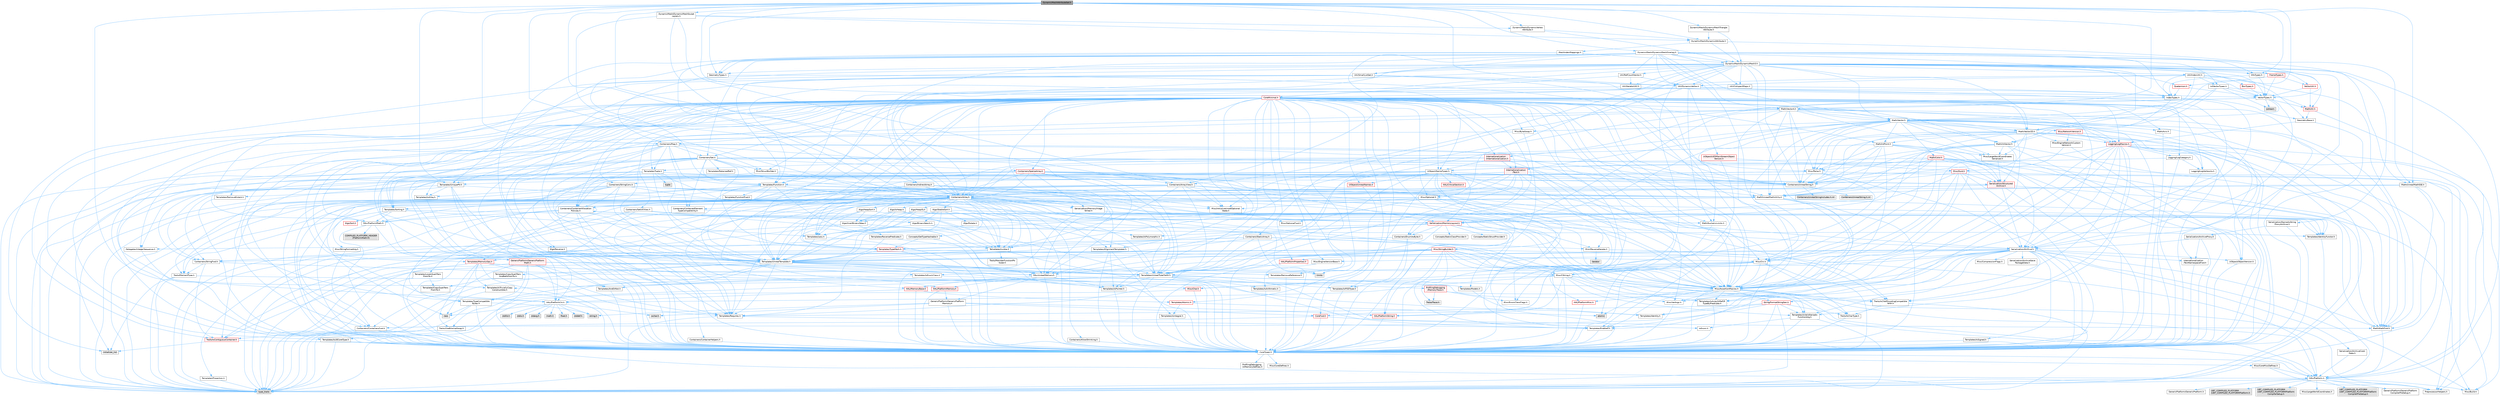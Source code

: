 digraph "DynamicMeshAttributeSet.h"
{
 // INTERACTIVE_SVG=YES
 // LATEX_PDF_SIZE
  bgcolor="transparent";
  edge [fontname=Helvetica,fontsize=10,labelfontname=Helvetica,labelfontsize=10];
  node [fontname=Helvetica,fontsize=10,shape=box,height=0.2,width=0.4];
  Node1 [id="Node000001",label="DynamicMeshAttributeSet.h",height=0.2,width=0.4,color="gray40", fillcolor="grey60", style="filled", fontcolor="black",tooltip=" "];
  Node1 -> Node2 [id="edge1_Node000001_Node000002",color="steelblue1",style="solid",tooltip=" "];
  Node2 [id="Node000002",label="Containers/Array.h",height=0.2,width=0.4,color="grey40", fillcolor="white", style="filled",URL="$df/dd0/Array_8h.html",tooltip=" "];
  Node2 -> Node3 [id="edge2_Node000002_Node000003",color="steelblue1",style="solid",tooltip=" "];
  Node3 [id="Node000003",label="CoreTypes.h",height=0.2,width=0.4,color="grey40", fillcolor="white", style="filled",URL="$dc/dec/CoreTypes_8h.html",tooltip=" "];
  Node3 -> Node4 [id="edge3_Node000003_Node000004",color="steelblue1",style="solid",tooltip=" "];
  Node4 [id="Node000004",label="HAL/Platform.h",height=0.2,width=0.4,color="grey40", fillcolor="white", style="filled",URL="$d9/dd0/Platform_8h.html",tooltip=" "];
  Node4 -> Node5 [id="edge4_Node000004_Node000005",color="steelblue1",style="solid",tooltip=" "];
  Node5 [id="Node000005",label="Misc/Build.h",height=0.2,width=0.4,color="grey40", fillcolor="white", style="filled",URL="$d3/dbb/Build_8h.html",tooltip=" "];
  Node4 -> Node6 [id="edge5_Node000004_Node000006",color="steelblue1",style="solid",tooltip=" "];
  Node6 [id="Node000006",label="Misc/LargeWorldCoordinates.h",height=0.2,width=0.4,color="grey40", fillcolor="white", style="filled",URL="$d2/dcb/LargeWorldCoordinates_8h.html",tooltip=" "];
  Node4 -> Node7 [id="edge6_Node000004_Node000007",color="steelblue1",style="solid",tooltip=" "];
  Node7 [id="Node000007",label="type_traits",height=0.2,width=0.4,color="grey60", fillcolor="#E0E0E0", style="filled",tooltip=" "];
  Node4 -> Node8 [id="edge7_Node000004_Node000008",color="steelblue1",style="solid",tooltip=" "];
  Node8 [id="Node000008",label="PreprocessorHelpers.h",height=0.2,width=0.4,color="grey40", fillcolor="white", style="filled",URL="$db/ddb/PreprocessorHelpers_8h.html",tooltip=" "];
  Node4 -> Node9 [id="edge8_Node000004_Node000009",color="steelblue1",style="solid",tooltip=" "];
  Node9 [id="Node000009",label="UBT_COMPILED_PLATFORM\l/UBT_COMPILED_PLATFORMPlatform\lCompilerPreSetup.h",height=0.2,width=0.4,color="grey60", fillcolor="#E0E0E0", style="filled",tooltip=" "];
  Node4 -> Node10 [id="edge9_Node000004_Node000010",color="steelblue1",style="solid",tooltip=" "];
  Node10 [id="Node000010",label="GenericPlatform/GenericPlatform\lCompilerPreSetup.h",height=0.2,width=0.4,color="grey40", fillcolor="white", style="filled",URL="$d9/dc8/GenericPlatformCompilerPreSetup_8h.html",tooltip=" "];
  Node4 -> Node11 [id="edge10_Node000004_Node000011",color="steelblue1",style="solid",tooltip=" "];
  Node11 [id="Node000011",label="GenericPlatform/GenericPlatform.h",height=0.2,width=0.4,color="grey40", fillcolor="white", style="filled",URL="$d6/d84/GenericPlatform_8h.html",tooltip=" "];
  Node4 -> Node12 [id="edge11_Node000004_Node000012",color="steelblue1",style="solid",tooltip=" "];
  Node12 [id="Node000012",label="UBT_COMPILED_PLATFORM\l/UBT_COMPILED_PLATFORMPlatform.h",height=0.2,width=0.4,color="grey60", fillcolor="#E0E0E0", style="filled",tooltip=" "];
  Node4 -> Node13 [id="edge12_Node000004_Node000013",color="steelblue1",style="solid",tooltip=" "];
  Node13 [id="Node000013",label="UBT_COMPILED_PLATFORM\l/UBT_COMPILED_PLATFORMPlatform\lCompilerSetup.h",height=0.2,width=0.4,color="grey60", fillcolor="#E0E0E0", style="filled",tooltip=" "];
  Node3 -> Node14 [id="edge13_Node000003_Node000014",color="steelblue1",style="solid",tooltip=" "];
  Node14 [id="Node000014",label="ProfilingDebugging\l/UMemoryDefines.h",height=0.2,width=0.4,color="grey40", fillcolor="white", style="filled",URL="$d2/da2/UMemoryDefines_8h.html",tooltip=" "];
  Node3 -> Node15 [id="edge14_Node000003_Node000015",color="steelblue1",style="solid",tooltip=" "];
  Node15 [id="Node000015",label="Misc/CoreMiscDefines.h",height=0.2,width=0.4,color="grey40", fillcolor="white", style="filled",URL="$da/d38/CoreMiscDefines_8h.html",tooltip=" "];
  Node15 -> Node4 [id="edge15_Node000015_Node000004",color="steelblue1",style="solid",tooltip=" "];
  Node15 -> Node8 [id="edge16_Node000015_Node000008",color="steelblue1",style="solid",tooltip=" "];
  Node3 -> Node16 [id="edge17_Node000003_Node000016",color="steelblue1",style="solid",tooltip=" "];
  Node16 [id="Node000016",label="Misc/CoreDefines.h",height=0.2,width=0.4,color="grey40", fillcolor="white", style="filled",URL="$d3/dd2/CoreDefines_8h.html",tooltip=" "];
  Node2 -> Node17 [id="edge18_Node000002_Node000017",color="steelblue1",style="solid",tooltip=" "];
  Node17 [id="Node000017",label="Misc/AssertionMacros.h",height=0.2,width=0.4,color="grey40", fillcolor="white", style="filled",URL="$d0/dfa/AssertionMacros_8h.html",tooltip=" "];
  Node17 -> Node3 [id="edge19_Node000017_Node000003",color="steelblue1",style="solid",tooltip=" "];
  Node17 -> Node4 [id="edge20_Node000017_Node000004",color="steelblue1",style="solid",tooltip=" "];
  Node17 -> Node18 [id="edge21_Node000017_Node000018",color="steelblue1",style="solid",tooltip=" "];
  Node18 [id="Node000018",label="HAL/PlatformMisc.h",height=0.2,width=0.4,color="red", fillcolor="#FFF0F0", style="filled",URL="$d0/df5/PlatformMisc_8h.html",tooltip=" "];
  Node18 -> Node3 [id="edge22_Node000018_Node000003",color="steelblue1",style="solid",tooltip=" "];
  Node17 -> Node8 [id="edge23_Node000017_Node000008",color="steelblue1",style="solid",tooltip=" "];
  Node17 -> Node54 [id="edge24_Node000017_Node000054",color="steelblue1",style="solid",tooltip=" "];
  Node54 [id="Node000054",label="Templates/EnableIf.h",height=0.2,width=0.4,color="grey40", fillcolor="white", style="filled",URL="$d7/d60/EnableIf_8h.html",tooltip=" "];
  Node54 -> Node3 [id="edge25_Node000054_Node000003",color="steelblue1",style="solid",tooltip=" "];
  Node17 -> Node55 [id="edge26_Node000017_Node000055",color="steelblue1",style="solid",tooltip=" "];
  Node55 [id="Node000055",label="Templates/IsArrayOrRefOf\lTypeByPredicate.h",height=0.2,width=0.4,color="grey40", fillcolor="white", style="filled",URL="$d6/da1/IsArrayOrRefOfTypeByPredicate_8h.html",tooltip=" "];
  Node55 -> Node3 [id="edge27_Node000055_Node000003",color="steelblue1",style="solid",tooltip=" "];
  Node17 -> Node56 [id="edge28_Node000017_Node000056",color="steelblue1",style="solid",tooltip=" "];
  Node56 [id="Node000056",label="Templates/IsValidVariadic\lFunctionArg.h",height=0.2,width=0.4,color="grey40", fillcolor="white", style="filled",URL="$d0/dc8/IsValidVariadicFunctionArg_8h.html",tooltip=" "];
  Node56 -> Node3 [id="edge29_Node000056_Node000003",color="steelblue1",style="solid",tooltip=" "];
  Node56 -> Node57 [id="edge30_Node000056_Node000057",color="steelblue1",style="solid",tooltip=" "];
  Node57 [id="Node000057",label="IsEnum.h",height=0.2,width=0.4,color="grey40", fillcolor="white", style="filled",URL="$d4/de5/IsEnum_8h.html",tooltip=" "];
  Node56 -> Node7 [id="edge31_Node000056_Node000007",color="steelblue1",style="solid",tooltip=" "];
  Node17 -> Node58 [id="edge32_Node000017_Node000058",color="steelblue1",style="solid",tooltip=" "];
  Node58 [id="Node000058",label="Traits/IsCharEncodingCompatible\lWith.h",height=0.2,width=0.4,color="grey40", fillcolor="white", style="filled",URL="$df/dd1/IsCharEncodingCompatibleWith_8h.html",tooltip=" "];
  Node58 -> Node7 [id="edge33_Node000058_Node000007",color="steelblue1",style="solid",tooltip=" "];
  Node58 -> Node59 [id="edge34_Node000058_Node000059",color="steelblue1",style="solid",tooltip=" "];
  Node59 [id="Node000059",label="Traits/IsCharType.h",height=0.2,width=0.4,color="grey40", fillcolor="white", style="filled",URL="$db/d51/IsCharType_8h.html",tooltip=" "];
  Node59 -> Node3 [id="edge35_Node000059_Node000003",color="steelblue1",style="solid",tooltip=" "];
  Node17 -> Node60 [id="edge36_Node000017_Node000060",color="steelblue1",style="solid",tooltip=" "];
  Node60 [id="Node000060",label="Misc/VarArgs.h",height=0.2,width=0.4,color="grey40", fillcolor="white", style="filled",URL="$d5/d6f/VarArgs_8h.html",tooltip=" "];
  Node60 -> Node3 [id="edge37_Node000060_Node000003",color="steelblue1",style="solid",tooltip=" "];
  Node17 -> Node61 [id="edge38_Node000017_Node000061",color="steelblue1",style="solid",tooltip=" "];
  Node61 [id="Node000061",label="String/FormatStringSan.h",height=0.2,width=0.4,color="red", fillcolor="#FFF0F0", style="filled",URL="$d3/d8b/FormatStringSan_8h.html",tooltip=" "];
  Node61 -> Node7 [id="edge39_Node000061_Node000007",color="steelblue1",style="solid",tooltip=" "];
  Node61 -> Node3 [id="edge40_Node000061_Node000003",color="steelblue1",style="solid",tooltip=" "];
  Node61 -> Node62 [id="edge41_Node000061_Node000062",color="steelblue1",style="solid",tooltip=" "];
  Node62 [id="Node000062",label="Templates/Requires.h",height=0.2,width=0.4,color="grey40", fillcolor="white", style="filled",URL="$dc/d96/Requires_8h.html",tooltip=" "];
  Node62 -> Node54 [id="edge42_Node000062_Node000054",color="steelblue1",style="solid",tooltip=" "];
  Node62 -> Node7 [id="edge43_Node000062_Node000007",color="steelblue1",style="solid",tooltip=" "];
  Node61 -> Node63 [id="edge44_Node000061_Node000063",color="steelblue1",style="solid",tooltip=" "];
  Node63 [id="Node000063",label="Templates/Identity.h",height=0.2,width=0.4,color="grey40", fillcolor="white", style="filled",URL="$d0/dd5/Identity_8h.html",tooltip=" "];
  Node61 -> Node56 [id="edge45_Node000061_Node000056",color="steelblue1",style="solid",tooltip=" "];
  Node61 -> Node59 [id="edge46_Node000061_Node000059",color="steelblue1",style="solid",tooltip=" "];
  Node61 -> Node26 [id="edge47_Node000061_Node000026",color="steelblue1",style="solid",tooltip=" "];
  Node26 [id="Node000026",label="Containers/ContainersFwd.h",height=0.2,width=0.4,color="grey40", fillcolor="white", style="filled",URL="$d4/d0a/ContainersFwd_8h.html",tooltip=" "];
  Node26 -> Node4 [id="edge48_Node000026_Node000004",color="steelblue1",style="solid",tooltip=" "];
  Node26 -> Node3 [id="edge49_Node000026_Node000003",color="steelblue1",style="solid",tooltip=" "];
  Node26 -> Node23 [id="edge50_Node000026_Node000023",color="steelblue1",style="solid",tooltip=" "];
  Node23 [id="Node000023",label="Traits/IsContiguousContainer.h",height=0.2,width=0.4,color="red", fillcolor="#FFF0F0", style="filled",URL="$d5/d3c/IsContiguousContainer_8h.html",tooltip=" "];
  Node23 -> Node3 [id="edge51_Node000023_Node000003",color="steelblue1",style="solid",tooltip=" "];
  Node23 -> Node22 [id="edge52_Node000023_Node000022",color="steelblue1",style="solid",tooltip=" "];
  Node22 [id="Node000022",label="initializer_list",height=0.2,width=0.4,color="grey60", fillcolor="#E0E0E0", style="filled",tooltip=" "];
  Node17 -> Node67 [id="edge53_Node000017_Node000067",color="steelblue1",style="solid",tooltip=" "];
  Node67 [id="Node000067",label="atomic",height=0.2,width=0.4,color="grey60", fillcolor="#E0E0E0", style="filled",tooltip=" "];
  Node2 -> Node68 [id="edge54_Node000002_Node000068",color="steelblue1",style="solid",tooltip=" "];
  Node68 [id="Node000068",label="Misc/IntrusiveUnsetOptional\lState.h",height=0.2,width=0.4,color="grey40", fillcolor="white", style="filled",URL="$d2/d0a/IntrusiveUnsetOptionalState_8h.html",tooltip=" "];
  Node68 -> Node69 [id="edge55_Node000068_Node000069",color="steelblue1",style="solid",tooltip=" "];
  Node69 [id="Node000069",label="Misc/OptionalFwd.h",height=0.2,width=0.4,color="grey40", fillcolor="white", style="filled",URL="$dc/d50/OptionalFwd_8h.html",tooltip=" "];
  Node2 -> Node70 [id="edge56_Node000002_Node000070",color="steelblue1",style="solid",tooltip=" "];
  Node70 [id="Node000070",label="Misc/ReverseIterate.h",height=0.2,width=0.4,color="grey40", fillcolor="white", style="filled",URL="$db/de3/ReverseIterate_8h.html",tooltip=" "];
  Node70 -> Node4 [id="edge57_Node000070_Node000004",color="steelblue1",style="solid",tooltip=" "];
  Node70 -> Node71 [id="edge58_Node000070_Node000071",color="steelblue1",style="solid",tooltip=" "];
  Node71 [id="Node000071",label="iterator",height=0.2,width=0.4,color="grey60", fillcolor="#E0E0E0", style="filled",tooltip=" "];
  Node2 -> Node72 [id="edge59_Node000002_Node000072",color="steelblue1",style="solid",tooltip=" "];
  Node72 [id="Node000072",label="HAL/UnrealMemory.h",height=0.2,width=0.4,color="grey40", fillcolor="white", style="filled",URL="$d9/d96/UnrealMemory_8h.html",tooltip=" "];
  Node72 -> Node3 [id="edge60_Node000072_Node000003",color="steelblue1",style="solid",tooltip=" "];
  Node72 -> Node73 [id="edge61_Node000072_Node000073",color="steelblue1",style="solid",tooltip=" "];
  Node73 [id="Node000073",label="GenericPlatform/GenericPlatform\lMemory.h",height=0.2,width=0.4,color="grey40", fillcolor="white", style="filled",URL="$dd/d22/GenericPlatformMemory_8h.html",tooltip=" "];
  Node73 -> Node25 [id="edge62_Node000073_Node000025",color="steelblue1",style="solid",tooltip=" "];
  Node25 [id="Node000025",label="CoreFwd.h",height=0.2,width=0.4,color="red", fillcolor="#FFF0F0", style="filled",URL="$d1/d1e/CoreFwd_8h.html",tooltip=" "];
  Node25 -> Node3 [id="edge63_Node000025_Node000003",color="steelblue1",style="solid",tooltip=" "];
  Node25 -> Node26 [id="edge64_Node000025_Node000026",color="steelblue1",style="solid",tooltip=" "];
  Node25 -> Node27 [id="edge65_Node000025_Node000027",color="steelblue1",style="solid",tooltip=" "];
  Node27 [id="Node000027",label="Math/MathFwd.h",height=0.2,width=0.4,color="grey40", fillcolor="white", style="filled",URL="$d2/d10/MathFwd_8h.html",tooltip=" "];
  Node27 -> Node4 [id="edge66_Node000027_Node000004",color="steelblue1",style="solid",tooltip=" "];
  Node73 -> Node3 [id="edge67_Node000073_Node000003",color="steelblue1",style="solid",tooltip=" "];
  Node73 -> Node74 [id="edge68_Node000073_Node000074",color="steelblue1",style="solid",tooltip=" "];
  Node74 [id="Node000074",label="HAL/PlatformString.h",height=0.2,width=0.4,color="red", fillcolor="#FFF0F0", style="filled",URL="$db/db5/PlatformString_8h.html",tooltip=" "];
  Node74 -> Node3 [id="edge69_Node000074_Node000003",color="steelblue1",style="solid",tooltip=" "];
  Node73 -> Node39 [id="edge70_Node000073_Node000039",color="steelblue1",style="solid",tooltip=" "];
  Node39 [id="Node000039",label="string.h",height=0.2,width=0.4,color="grey60", fillcolor="#E0E0E0", style="filled",tooltip=" "];
  Node73 -> Node32 [id="edge71_Node000073_Node000032",color="steelblue1",style="solid",tooltip=" "];
  Node32 [id="Node000032",label="wchar.h",height=0.2,width=0.4,color="grey60", fillcolor="#E0E0E0", style="filled",tooltip=" "];
  Node72 -> Node76 [id="edge72_Node000072_Node000076",color="steelblue1",style="solid",tooltip=" "];
  Node76 [id="Node000076",label="HAL/MemoryBase.h",height=0.2,width=0.4,color="red", fillcolor="#FFF0F0", style="filled",URL="$d6/d9f/MemoryBase_8h.html",tooltip=" "];
  Node76 -> Node3 [id="edge73_Node000076_Node000003",color="steelblue1",style="solid",tooltip=" "];
  Node76 -> Node30 [id="edge74_Node000076_Node000030",color="steelblue1",style="solid",tooltip=" "];
  Node30 [id="Node000030",label="HAL/PlatformCrt.h",height=0.2,width=0.4,color="grey40", fillcolor="white", style="filled",URL="$d8/d75/PlatformCrt_8h.html",tooltip=" "];
  Node30 -> Node31 [id="edge75_Node000030_Node000031",color="steelblue1",style="solid",tooltip=" "];
  Node31 [id="Node000031",label="new",height=0.2,width=0.4,color="grey60", fillcolor="#E0E0E0", style="filled",tooltip=" "];
  Node30 -> Node32 [id="edge76_Node000030_Node000032",color="steelblue1",style="solid",tooltip=" "];
  Node30 -> Node33 [id="edge77_Node000030_Node000033",color="steelblue1",style="solid",tooltip=" "];
  Node33 [id="Node000033",label="stddef.h",height=0.2,width=0.4,color="grey60", fillcolor="#E0E0E0", style="filled",tooltip=" "];
  Node30 -> Node34 [id="edge78_Node000030_Node000034",color="steelblue1",style="solid",tooltip=" "];
  Node34 [id="Node000034",label="stdlib.h",height=0.2,width=0.4,color="grey60", fillcolor="#E0E0E0", style="filled",tooltip=" "];
  Node30 -> Node35 [id="edge79_Node000030_Node000035",color="steelblue1",style="solid",tooltip=" "];
  Node35 [id="Node000035",label="stdio.h",height=0.2,width=0.4,color="grey60", fillcolor="#E0E0E0", style="filled",tooltip=" "];
  Node30 -> Node36 [id="edge80_Node000030_Node000036",color="steelblue1",style="solid",tooltip=" "];
  Node36 [id="Node000036",label="stdarg.h",height=0.2,width=0.4,color="grey60", fillcolor="#E0E0E0", style="filled",tooltip=" "];
  Node30 -> Node37 [id="edge81_Node000030_Node000037",color="steelblue1",style="solid",tooltip=" "];
  Node37 [id="Node000037",label="math.h",height=0.2,width=0.4,color="grey60", fillcolor="#E0E0E0", style="filled",tooltip=" "];
  Node30 -> Node38 [id="edge82_Node000030_Node000038",color="steelblue1",style="solid",tooltip=" "];
  Node38 [id="Node000038",label="float.h",height=0.2,width=0.4,color="grey60", fillcolor="#E0E0E0", style="filled",tooltip=" "];
  Node30 -> Node39 [id="edge83_Node000030_Node000039",color="steelblue1",style="solid",tooltip=" "];
  Node76 -> Node80 [id="edge84_Node000076_Node000080",color="steelblue1",style="solid",tooltip=" "];
  Node80 [id="Node000080",label="Templates/Atomic.h",height=0.2,width=0.4,color="red", fillcolor="#FFF0F0", style="filled",URL="$d3/d91/Atomic_8h.html",tooltip=" "];
  Node80 -> Node83 [id="edge85_Node000080_Node000083",color="steelblue1",style="solid",tooltip=" "];
  Node83 [id="Node000083",label="Templates/IsIntegral.h",height=0.2,width=0.4,color="grey40", fillcolor="white", style="filled",URL="$da/d64/IsIntegral_8h.html",tooltip=" "];
  Node83 -> Node3 [id="edge86_Node000083_Node000003",color="steelblue1",style="solid",tooltip=" "];
  Node80 -> Node67 [id="edge87_Node000080_Node000067",color="steelblue1",style="solid",tooltip=" "];
  Node72 -> Node89 [id="edge88_Node000072_Node000089",color="steelblue1",style="solid",tooltip=" "];
  Node89 [id="Node000089",label="HAL/PlatformMemory.h",height=0.2,width=0.4,color="red", fillcolor="#FFF0F0", style="filled",URL="$de/d68/PlatformMemory_8h.html",tooltip=" "];
  Node89 -> Node3 [id="edge89_Node000089_Node000003",color="steelblue1",style="solid",tooltip=" "];
  Node89 -> Node73 [id="edge90_Node000089_Node000073",color="steelblue1",style="solid",tooltip=" "];
  Node72 -> Node91 [id="edge91_Node000072_Node000091",color="steelblue1",style="solid",tooltip=" "];
  Node91 [id="Node000091",label="ProfilingDebugging\l/MemoryTrace.h",height=0.2,width=0.4,color="red", fillcolor="#FFF0F0", style="filled",URL="$da/dd7/MemoryTrace_8h.html",tooltip=" "];
  Node91 -> Node4 [id="edge92_Node000091_Node000004",color="steelblue1",style="solid",tooltip=" "];
  Node91 -> Node42 [id="edge93_Node000091_Node000042",color="steelblue1",style="solid",tooltip=" "];
  Node42 [id="Node000042",label="Misc/EnumClassFlags.h",height=0.2,width=0.4,color="grey40", fillcolor="white", style="filled",URL="$d8/de7/EnumClassFlags_8h.html",tooltip=" "];
  Node91 -> Node53 [id="edge94_Node000091_Node000053",color="steelblue1",style="solid",tooltip=" "];
  Node53 [id="Node000053",label="Trace/Trace.h",height=0.2,width=0.4,color="grey60", fillcolor="#E0E0E0", style="filled",tooltip=" "];
  Node72 -> Node92 [id="edge95_Node000072_Node000092",color="steelblue1",style="solid",tooltip=" "];
  Node92 [id="Node000092",label="Templates/IsPointer.h",height=0.2,width=0.4,color="grey40", fillcolor="white", style="filled",URL="$d7/d05/IsPointer_8h.html",tooltip=" "];
  Node92 -> Node3 [id="edge96_Node000092_Node000003",color="steelblue1",style="solid",tooltip=" "];
  Node2 -> Node93 [id="edge97_Node000002_Node000093",color="steelblue1",style="solid",tooltip=" "];
  Node93 [id="Node000093",label="Templates/UnrealTypeTraits.h",height=0.2,width=0.4,color="grey40", fillcolor="white", style="filled",URL="$d2/d2d/UnrealTypeTraits_8h.html",tooltip=" "];
  Node93 -> Node3 [id="edge98_Node000093_Node000003",color="steelblue1",style="solid",tooltip=" "];
  Node93 -> Node92 [id="edge99_Node000093_Node000092",color="steelblue1",style="solid",tooltip=" "];
  Node93 -> Node17 [id="edge100_Node000093_Node000017",color="steelblue1",style="solid",tooltip=" "];
  Node93 -> Node85 [id="edge101_Node000093_Node000085",color="steelblue1",style="solid",tooltip=" "];
  Node85 [id="Node000085",label="Templates/AndOrNot.h",height=0.2,width=0.4,color="grey40", fillcolor="white", style="filled",URL="$db/d0a/AndOrNot_8h.html",tooltip=" "];
  Node85 -> Node3 [id="edge102_Node000085_Node000003",color="steelblue1",style="solid",tooltip=" "];
  Node93 -> Node54 [id="edge103_Node000093_Node000054",color="steelblue1",style="solid",tooltip=" "];
  Node93 -> Node94 [id="edge104_Node000093_Node000094",color="steelblue1",style="solid",tooltip=" "];
  Node94 [id="Node000094",label="Templates/IsArithmetic.h",height=0.2,width=0.4,color="grey40", fillcolor="white", style="filled",URL="$d2/d5d/IsArithmetic_8h.html",tooltip=" "];
  Node94 -> Node3 [id="edge105_Node000094_Node000003",color="steelblue1",style="solid",tooltip=" "];
  Node93 -> Node57 [id="edge106_Node000093_Node000057",color="steelblue1",style="solid",tooltip=" "];
  Node93 -> Node95 [id="edge107_Node000093_Node000095",color="steelblue1",style="solid",tooltip=" "];
  Node95 [id="Node000095",label="Templates/Models.h",height=0.2,width=0.4,color="grey40", fillcolor="white", style="filled",URL="$d3/d0c/Models_8h.html",tooltip=" "];
  Node95 -> Node63 [id="edge108_Node000095_Node000063",color="steelblue1",style="solid",tooltip=" "];
  Node93 -> Node96 [id="edge109_Node000093_Node000096",color="steelblue1",style="solid",tooltip=" "];
  Node96 [id="Node000096",label="Templates/IsPODType.h",height=0.2,width=0.4,color="grey40", fillcolor="white", style="filled",URL="$d7/db1/IsPODType_8h.html",tooltip=" "];
  Node96 -> Node3 [id="edge110_Node000096_Node000003",color="steelblue1",style="solid",tooltip=" "];
  Node93 -> Node97 [id="edge111_Node000093_Node000097",color="steelblue1",style="solid",tooltip=" "];
  Node97 [id="Node000097",label="Templates/IsUECoreType.h",height=0.2,width=0.4,color="grey40", fillcolor="white", style="filled",URL="$d1/db8/IsUECoreType_8h.html",tooltip=" "];
  Node97 -> Node3 [id="edge112_Node000097_Node000003",color="steelblue1",style="solid",tooltip=" "];
  Node97 -> Node7 [id="edge113_Node000097_Node000007",color="steelblue1",style="solid",tooltip=" "];
  Node93 -> Node86 [id="edge114_Node000093_Node000086",color="steelblue1",style="solid",tooltip=" "];
  Node86 [id="Node000086",label="Templates/IsTriviallyCopy\lConstructible.h",height=0.2,width=0.4,color="grey40", fillcolor="white", style="filled",URL="$d3/d78/IsTriviallyCopyConstructible_8h.html",tooltip=" "];
  Node86 -> Node3 [id="edge115_Node000086_Node000003",color="steelblue1",style="solid",tooltip=" "];
  Node86 -> Node7 [id="edge116_Node000086_Node000007",color="steelblue1",style="solid",tooltip=" "];
  Node2 -> Node98 [id="edge117_Node000002_Node000098",color="steelblue1",style="solid",tooltip=" "];
  Node98 [id="Node000098",label="Templates/UnrealTemplate.h",height=0.2,width=0.4,color="grey40", fillcolor="white", style="filled",URL="$d4/d24/UnrealTemplate_8h.html",tooltip=" "];
  Node98 -> Node3 [id="edge118_Node000098_Node000003",color="steelblue1",style="solid",tooltip=" "];
  Node98 -> Node92 [id="edge119_Node000098_Node000092",color="steelblue1",style="solid",tooltip=" "];
  Node98 -> Node72 [id="edge120_Node000098_Node000072",color="steelblue1",style="solid",tooltip=" "];
  Node98 -> Node99 [id="edge121_Node000098_Node000099",color="steelblue1",style="solid",tooltip=" "];
  Node99 [id="Node000099",label="Templates/CopyQualifiers\lAndRefsFromTo.h",height=0.2,width=0.4,color="grey40", fillcolor="white", style="filled",URL="$d3/db3/CopyQualifiersAndRefsFromTo_8h.html",tooltip=" "];
  Node99 -> Node100 [id="edge122_Node000099_Node000100",color="steelblue1",style="solid",tooltip=" "];
  Node100 [id="Node000100",label="Templates/CopyQualifiers\lFromTo.h",height=0.2,width=0.4,color="grey40", fillcolor="white", style="filled",URL="$d5/db4/CopyQualifiersFromTo_8h.html",tooltip=" "];
  Node98 -> Node93 [id="edge123_Node000098_Node000093",color="steelblue1",style="solid",tooltip=" "];
  Node98 -> Node101 [id="edge124_Node000098_Node000101",color="steelblue1",style="solid",tooltip=" "];
  Node101 [id="Node000101",label="Templates/RemoveReference.h",height=0.2,width=0.4,color="grey40", fillcolor="white", style="filled",URL="$da/dbe/RemoveReference_8h.html",tooltip=" "];
  Node101 -> Node3 [id="edge125_Node000101_Node000003",color="steelblue1",style="solid",tooltip=" "];
  Node98 -> Node62 [id="edge126_Node000098_Node000062",color="steelblue1",style="solid",tooltip=" "];
  Node98 -> Node102 [id="edge127_Node000098_Node000102",color="steelblue1",style="solid",tooltip=" "];
  Node102 [id="Node000102",label="Templates/TypeCompatible\lBytes.h",height=0.2,width=0.4,color="grey40", fillcolor="white", style="filled",URL="$df/d0a/TypeCompatibleBytes_8h.html",tooltip=" "];
  Node102 -> Node3 [id="edge128_Node000102_Node000003",color="steelblue1",style="solid",tooltip=" "];
  Node102 -> Node39 [id="edge129_Node000102_Node000039",color="steelblue1",style="solid",tooltip=" "];
  Node102 -> Node31 [id="edge130_Node000102_Node000031",color="steelblue1",style="solid",tooltip=" "];
  Node102 -> Node7 [id="edge131_Node000102_Node000007",color="steelblue1",style="solid",tooltip=" "];
  Node98 -> Node63 [id="edge132_Node000098_Node000063",color="steelblue1",style="solid",tooltip=" "];
  Node98 -> Node23 [id="edge133_Node000098_Node000023",color="steelblue1",style="solid",tooltip=" "];
  Node98 -> Node103 [id="edge134_Node000098_Node000103",color="steelblue1",style="solid",tooltip=" "];
  Node103 [id="Node000103",label="Traits/UseBitwiseSwap.h",height=0.2,width=0.4,color="grey40", fillcolor="white", style="filled",URL="$db/df3/UseBitwiseSwap_8h.html",tooltip=" "];
  Node103 -> Node3 [id="edge135_Node000103_Node000003",color="steelblue1",style="solid",tooltip=" "];
  Node103 -> Node7 [id="edge136_Node000103_Node000007",color="steelblue1",style="solid",tooltip=" "];
  Node98 -> Node7 [id="edge137_Node000098_Node000007",color="steelblue1",style="solid",tooltip=" "];
  Node2 -> Node104 [id="edge138_Node000002_Node000104",color="steelblue1",style="solid",tooltip=" "];
  Node104 [id="Node000104",label="Containers/AllowShrinking.h",height=0.2,width=0.4,color="grey40", fillcolor="white", style="filled",URL="$d7/d1a/AllowShrinking_8h.html",tooltip=" "];
  Node104 -> Node3 [id="edge139_Node000104_Node000003",color="steelblue1",style="solid",tooltip=" "];
  Node2 -> Node105 [id="edge140_Node000002_Node000105",color="steelblue1",style="solid",tooltip=" "];
  Node105 [id="Node000105",label="Containers/ContainerAllocation\lPolicies.h",height=0.2,width=0.4,color="grey40", fillcolor="white", style="filled",URL="$d7/dff/ContainerAllocationPolicies_8h.html",tooltip=" "];
  Node105 -> Node3 [id="edge141_Node000105_Node000003",color="steelblue1",style="solid",tooltip=" "];
  Node105 -> Node106 [id="edge142_Node000105_Node000106",color="steelblue1",style="solid",tooltip=" "];
  Node106 [id="Node000106",label="Containers/ContainerHelpers.h",height=0.2,width=0.4,color="grey40", fillcolor="white", style="filled",URL="$d7/d33/ContainerHelpers_8h.html",tooltip=" "];
  Node106 -> Node3 [id="edge143_Node000106_Node000003",color="steelblue1",style="solid",tooltip=" "];
  Node105 -> Node105 [id="edge144_Node000105_Node000105",color="steelblue1",style="solid",tooltip=" "];
  Node105 -> Node107 [id="edge145_Node000105_Node000107",color="steelblue1",style="solid",tooltip=" "];
  Node107 [id="Node000107",label="HAL/PlatformMath.h",height=0.2,width=0.4,color="grey40", fillcolor="white", style="filled",URL="$dc/d53/PlatformMath_8h.html",tooltip=" "];
  Node107 -> Node3 [id="edge146_Node000107_Node000003",color="steelblue1",style="solid",tooltip=" "];
  Node107 -> Node108 [id="edge147_Node000107_Node000108",color="steelblue1",style="solid",tooltip=" "];
  Node108 [id="Node000108",label="GenericPlatform/GenericPlatform\lMath.h",height=0.2,width=0.4,color="red", fillcolor="#FFF0F0", style="filled",URL="$d5/d79/GenericPlatformMath_8h.html",tooltip=" "];
  Node108 -> Node3 [id="edge148_Node000108_Node000003",color="steelblue1",style="solid",tooltip=" "];
  Node108 -> Node26 [id="edge149_Node000108_Node000026",color="steelblue1",style="solid",tooltip=" "];
  Node108 -> Node30 [id="edge150_Node000108_Node000030",color="steelblue1",style="solid",tooltip=" "];
  Node108 -> Node85 [id="edge151_Node000108_Node000085",color="steelblue1",style="solid",tooltip=" "];
  Node108 -> Node93 [id="edge152_Node000108_Node000093",color="steelblue1",style="solid",tooltip=" "];
  Node108 -> Node62 [id="edge153_Node000108_Node000062",color="steelblue1",style="solid",tooltip=" "];
  Node108 -> Node102 [id="edge154_Node000108_Node000102",color="steelblue1",style="solid",tooltip=" "];
  Node108 -> Node113 [id="edge155_Node000108_Node000113",color="steelblue1",style="solid",tooltip=" "];
  Node113 [id="Node000113",label="limits",height=0.2,width=0.4,color="grey60", fillcolor="#E0E0E0", style="filled",tooltip=" "];
  Node108 -> Node7 [id="edge156_Node000108_Node000007",color="steelblue1",style="solid",tooltip=" "];
  Node107 -> Node114 [id="edge157_Node000107_Node000114",color="steelblue1",style="solid",tooltip=" "];
  Node114 [id="Node000114",label="COMPILED_PLATFORM_HEADER\l(PlatformMath.h)",height=0.2,width=0.4,color="grey60", fillcolor="#E0E0E0", style="filled",tooltip=" "];
  Node105 -> Node72 [id="edge158_Node000105_Node000072",color="steelblue1",style="solid",tooltip=" "];
  Node105 -> Node40 [id="edge159_Node000105_Node000040",color="steelblue1",style="solid",tooltip=" "];
  Node40 [id="Node000040",label="Math/NumericLimits.h",height=0.2,width=0.4,color="grey40", fillcolor="white", style="filled",URL="$df/d1b/NumericLimits_8h.html",tooltip=" "];
  Node40 -> Node3 [id="edge160_Node000040_Node000003",color="steelblue1",style="solid",tooltip=" "];
  Node105 -> Node17 [id="edge161_Node000105_Node000017",color="steelblue1",style="solid",tooltip=" "];
  Node105 -> Node115 [id="edge162_Node000105_Node000115",color="steelblue1",style="solid",tooltip=" "];
  Node115 [id="Node000115",label="Templates/IsPolymorphic.h",height=0.2,width=0.4,color="grey40", fillcolor="white", style="filled",URL="$dc/d20/IsPolymorphic_8h.html",tooltip=" "];
  Node105 -> Node116 [id="edge163_Node000105_Node000116",color="steelblue1",style="solid",tooltip=" "];
  Node116 [id="Node000116",label="Templates/MemoryOps.h",height=0.2,width=0.4,color="red", fillcolor="#FFF0F0", style="filled",URL="$db/dea/MemoryOps_8h.html",tooltip=" "];
  Node116 -> Node3 [id="edge164_Node000116_Node000003",color="steelblue1",style="solid",tooltip=" "];
  Node116 -> Node72 [id="edge165_Node000116_Node000072",color="steelblue1",style="solid",tooltip=" "];
  Node116 -> Node86 [id="edge166_Node000116_Node000086",color="steelblue1",style="solid",tooltip=" "];
  Node116 -> Node62 [id="edge167_Node000116_Node000062",color="steelblue1",style="solid",tooltip=" "];
  Node116 -> Node93 [id="edge168_Node000116_Node000093",color="steelblue1",style="solid",tooltip=" "];
  Node116 -> Node103 [id="edge169_Node000116_Node000103",color="steelblue1",style="solid",tooltip=" "];
  Node116 -> Node31 [id="edge170_Node000116_Node000031",color="steelblue1",style="solid",tooltip=" "];
  Node116 -> Node7 [id="edge171_Node000116_Node000007",color="steelblue1",style="solid",tooltip=" "];
  Node105 -> Node102 [id="edge172_Node000105_Node000102",color="steelblue1",style="solid",tooltip=" "];
  Node105 -> Node7 [id="edge173_Node000105_Node000007",color="steelblue1",style="solid",tooltip=" "];
  Node2 -> Node117 [id="edge174_Node000002_Node000117",color="steelblue1",style="solid",tooltip=" "];
  Node117 [id="Node000117",label="Containers/ContainerElement\lTypeCompatibility.h",height=0.2,width=0.4,color="grey40", fillcolor="white", style="filled",URL="$df/ddf/ContainerElementTypeCompatibility_8h.html",tooltip=" "];
  Node117 -> Node3 [id="edge175_Node000117_Node000003",color="steelblue1",style="solid",tooltip=" "];
  Node117 -> Node93 [id="edge176_Node000117_Node000093",color="steelblue1",style="solid",tooltip=" "];
  Node2 -> Node118 [id="edge177_Node000002_Node000118",color="steelblue1",style="solid",tooltip=" "];
  Node118 [id="Node000118",label="Serialization/Archive.h",height=0.2,width=0.4,color="grey40", fillcolor="white", style="filled",URL="$d7/d3b/Archive_8h.html",tooltip=" "];
  Node118 -> Node25 [id="edge178_Node000118_Node000025",color="steelblue1",style="solid",tooltip=" "];
  Node118 -> Node3 [id="edge179_Node000118_Node000003",color="steelblue1",style="solid",tooltip=" "];
  Node118 -> Node119 [id="edge180_Node000118_Node000119",color="steelblue1",style="solid",tooltip=" "];
  Node119 [id="Node000119",label="HAL/PlatformProperties.h",height=0.2,width=0.4,color="red", fillcolor="#FFF0F0", style="filled",URL="$d9/db0/PlatformProperties_8h.html",tooltip=" "];
  Node119 -> Node3 [id="edge181_Node000119_Node000003",color="steelblue1",style="solid",tooltip=" "];
  Node118 -> Node122 [id="edge182_Node000118_Node000122",color="steelblue1",style="solid",tooltip=" "];
  Node122 [id="Node000122",label="Internationalization\l/TextNamespaceFwd.h",height=0.2,width=0.4,color="grey40", fillcolor="white", style="filled",URL="$d8/d97/TextNamespaceFwd_8h.html",tooltip=" "];
  Node122 -> Node3 [id="edge183_Node000122_Node000003",color="steelblue1",style="solid",tooltip=" "];
  Node118 -> Node27 [id="edge184_Node000118_Node000027",color="steelblue1",style="solid",tooltip=" "];
  Node118 -> Node17 [id="edge185_Node000118_Node000017",color="steelblue1",style="solid",tooltip=" "];
  Node118 -> Node5 [id="edge186_Node000118_Node000005",color="steelblue1",style="solid",tooltip=" "];
  Node118 -> Node41 [id="edge187_Node000118_Node000041",color="steelblue1",style="solid",tooltip=" "];
  Node41 [id="Node000041",label="Misc/CompressionFlags.h",height=0.2,width=0.4,color="grey40", fillcolor="white", style="filled",URL="$d9/d76/CompressionFlags_8h.html",tooltip=" "];
  Node118 -> Node123 [id="edge188_Node000118_Node000123",color="steelblue1",style="solid",tooltip=" "];
  Node123 [id="Node000123",label="Misc/EngineVersionBase.h",height=0.2,width=0.4,color="grey40", fillcolor="white", style="filled",URL="$d5/d2b/EngineVersionBase_8h.html",tooltip=" "];
  Node123 -> Node3 [id="edge189_Node000123_Node000003",color="steelblue1",style="solid",tooltip=" "];
  Node118 -> Node60 [id="edge190_Node000118_Node000060",color="steelblue1",style="solid",tooltip=" "];
  Node118 -> Node124 [id="edge191_Node000118_Node000124",color="steelblue1",style="solid",tooltip=" "];
  Node124 [id="Node000124",label="Serialization/ArchiveCook\lData.h",height=0.2,width=0.4,color="grey40", fillcolor="white", style="filled",URL="$dc/db6/ArchiveCookData_8h.html",tooltip=" "];
  Node124 -> Node4 [id="edge192_Node000124_Node000004",color="steelblue1",style="solid",tooltip=" "];
  Node118 -> Node125 [id="edge193_Node000118_Node000125",color="steelblue1",style="solid",tooltip=" "];
  Node125 [id="Node000125",label="Serialization/ArchiveSave\lPackageData.h",height=0.2,width=0.4,color="grey40", fillcolor="white", style="filled",URL="$d1/d37/ArchiveSavePackageData_8h.html",tooltip=" "];
  Node118 -> Node54 [id="edge194_Node000118_Node000054",color="steelblue1",style="solid",tooltip=" "];
  Node118 -> Node55 [id="edge195_Node000118_Node000055",color="steelblue1",style="solid",tooltip=" "];
  Node118 -> Node126 [id="edge196_Node000118_Node000126",color="steelblue1",style="solid",tooltip=" "];
  Node126 [id="Node000126",label="Templates/IsEnumClass.h",height=0.2,width=0.4,color="grey40", fillcolor="white", style="filled",URL="$d7/d15/IsEnumClass_8h.html",tooltip=" "];
  Node126 -> Node3 [id="edge197_Node000126_Node000003",color="steelblue1",style="solid",tooltip=" "];
  Node126 -> Node85 [id="edge198_Node000126_Node000085",color="steelblue1",style="solid",tooltip=" "];
  Node118 -> Node112 [id="edge199_Node000118_Node000112",color="steelblue1",style="solid",tooltip=" "];
  Node112 [id="Node000112",label="Templates/IsSigned.h",height=0.2,width=0.4,color="grey40", fillcolor="white", style="filled",URL="$d8/dd8/IsSigned_8h.html",tooltip=" "];
  Node112 -> Node3 [id="edge200_Node000112_Node000003",color="steelblue1",style="solid",tooltip=" "];
  Node118 -> Node56 [id="edge201_Node000118_Node000056",color="steelblue1",style="solid",tooltip=" "];
  Node118 -> Node98 [id="edge202_Node000118_Node000098",color="steelblue1",style="solid",tooltip=" "];
  Node118 -> Node58 [id="edge203_Node000118_Node000058",color="steelblue1",style="solid",tooltip=" "];
  Node118 -> Node127 [id="edge204_Node000118_Node000127",color="steelblue1",style="solid",tooltip=" "];
  Node127 [id="Node000127",label="UObject/ObjectVersion.h",height=0.2,width=0.4,color="grey40", fillcolor="white", style="filled",URL="$da/d63/ObjectVersion_8h.html",tooltip=" "];
  Node127 -> Node3 [id="edge205_Node000127_Node000003",color="steelblue1",style="solid",tooltip=" "];
  Node2 -> Node128 [id="edge206_Node000002_Node000128",color="steelblue1",style="solid",tooltip=" "];
  Node128 [id="Node000128",label="Serialization/MemoryImage\lWriter.h",height=0.2,width=0.4,color="grey40", fillcolor="white", style="filled",URL="$d0/d08/MemoryImageWriter_8h.html",tooltip=" "];
  Node128 -> Node3 [id="edge207_Node000128_Node000003",color="steelblue1",style="solid",tooltip=" "];
  Node128 -> Node129 [id="edge208_Node000128_Node000129",color="steelblue1",style="solid",tooltip=" "];
  Node129 [id="Node000129",label="Serialization/MemoryLayout.h",height=0.2,width=0.4,color="red", fillcolor="#FFF0F0", style="filled",URL="$d7/d66/MemoryLayout_8h.html",tooltip=" "];
  Node129 -> Node130 [id="edge209_Node000129_Node000130",color="steelblue1",style="solid",tooltip=" "];
  Node130 [id="Node000130",label="Concepts/StaticClassProvider.h",height=0.2,width=0.4,color="grey40", fillcolor="white", style="filled",URL="$dd/d83/StaticClassProvider_8h.html",tooltip=" "];
  Node129 -> Node131 [id="edge210_Node000129_Node000131",color="steelblue1",style="solid",tooltip=" "];
  Node131 [id="Node000131",label="Concepts/StaticStructProvider.h",height=0.2,width=0.4,color="grey40", fillcolor="white", style="filled",URL="$d5/d77/StaticStructProvider_8h.html",tooltip=" "];
  Node129 -> Node132 [id="edge211_Node000129_Node000132",color="steelblue1",style="solid",tooltip=" "];
  Node132 [id="Node000132",label="Containers/EnumAsByte.h",height=0.2,width=0.4,color="grey40", fillcolor="white", style="filled",URL="$d6/d9a/EnumAsByte_8h.html",tooltip=" "];
  Node132 -> Node3 [id="edge212_Node000132_Node000003",color="steelblue1",style="solid",tooltip=" "];
  Node132 -> Node96 [id="edge213_Node000132_Node000096",color="steelblue1",style="solid",tooltip=" "];
  Node132 -> Node133 [id="edge214_Node000132_Node000133",color="steelblue1",style="solid",tooltip=" "];
  Node133 [id="Node000133",label="Templates/TypeHash.h",height=0.2,width=0.4,color="red", fillcolor="#FFF0F0", style="filled",URL="$d1/d62/TypeHash_8h.html",tooltip=" "];
  Node133 -> Node3 [id="edge215_Node000133_Node000003",color="steelblue1",style="solid",tooltip=" "];
  Node133 -> Node62 [id="edge216_Node000133_Node000062",color="steelblue1",style="solid",tooltip=" "];
  Node133 -> Node134 [id="edge217_Node000133_Node000134",color="steelblue1",style="solid",tooltip=" "];
  Node134 [id="Node000134",label="Misc/Crc.h",height=0.2,width=0.4,color="grey40", fillcolor="white", style="filled",URL="$d4/dd2/Crc_8h.html",tooltip=" "];
  Node134 -> Node3 [id="edge218_Node000134_Node000003",color="steelblue1",style="solid",tooltip=" "];
  Node134 -> Node74 [id="edge219_Node000134_Node000074",color="steelblue1",style="solid",tooltip=" "];
  Node134 -> Node17 [id="edge220_Node000134_Node000017",color="steelblue1",style="solid",tooltip=" "];
  Node134 -> Node135 [id="edge221_Node000134_Node000135",color="steelblue1",style="solid",tooltip=" "];
  Node135 [id="Node000135",label="Misc/CString.h",height=0.2,width=0.4,color="grey40", fillcolor="white", style="filled",URL="$d2/d49/CString_8h.html",tooltip=" "];
  Node135 -> Node3 [id="edge222_Node000135_Node000003",color="steelblue1",style="solid",tooltip=" "];
  Node135 -> Node30 [id="edge223_Node000135_Node000030",color="steelblue1",style="solid",tooltip=" "];
  Node135 -> Node74 [id="edge224_Node000135_Node000074",color="steelblue1",style="solid",tooltip=" "];
  Node135 -> Node17 [id="edge225_Node000135_Node000017",color="steelblue1",style="solid",tooltip=" "];
  Node135 -> Node136 [id="edge226_Node000135_Node000136",color="steelblue1",style="solid",tooltip=" "];
  Node136 [id="Node000136",label="Misc/Char.h",height=0.2,width=0.4,color="red", fillcolor="#FFF0F0", style="filled",URL="$d0/d58/Char_8h.html",tooltip=" "];
  Node136 -> Node3 [id="edge227_Node000136_Node000003",color="steelblue1",style="solid",tooltip=" "];
  Node136 -> Node7 [id="edge228_Node000136_Node000007",color="steelblue1",style="solid",tooltip=" "];
  Node135 -> Node60 [id="edge229_Node000135_Node000060",color="steelblue1",style="solid",tooltip=" "];
  Node135 -> Node55 [id="edge230_Node000135_Node000055",color="steelblue1",style="solid",tooltip=" "];
  Node135 -> Node56 [id="edge231_Node000135_Node000056",color="steelblue1",style="solid",tooltip=" "];
  Node135 -> Node58 [id="edge232_Node000135_Node000058",color="steelblue1",style="solid",tooltip=" "];
  Node134 -> Node136 [id="edge233_Node000134_Node000136",color="steelblue1",style="solid",tooltip=" "];
  Node134 -> Node93 [id="edge234_Node000134_Node000093",color="steelblue1",style="solid",tooltip=" "];
  Node134 -> Node59 [id="edge235_Node000134_Node000059",color="steelblue1",style="solid",tooltip=" "];
  Node133 -> Node7 [id="edge236_Node000133_Node000007",color="steelblue1",style="solid",tooltip=" "];
  Node129 -> Node20 [id="edge237_Node000129_Node000020",color="steelblue1",style="solid",tooltip=" "];
  Node20 [id="Node000020",label="Containers/StringFwd.h",height=0.2,width=0.4,color="grey40", fillcolor="white", style="filled",URL="$df/d37/StringFwd_8h.html",tooltip=" "];
  Node20 -> Node3 [id="edge238_Node000020_Node000003",color="steelblue1",style="solid",tooltip=" "];
  Node20 -> Node21 [id="edge239_Node000020_Node000021",color="steelblue1",style="solid",tooltip=" "];
  Node21 [id="Node000021",label="Traits/ElementType.h",height=0.2,width=0.4,color="grey40", fillcolor="white", style="filled",URL="$d5/d4f/ElementType_8h.html",tooltip=" "];
  Node21 -> Node4 [id="edge240_Node000021_Node000004",color="steelblue1",style="solid",tooltip=" "];
  Node21 -> Node22 [id="edge241_Node000021_Node000022",color="steelblue1",style="solid",tooltip=" "];
  Node21 -> Node7 [id="edge242_Node000021_Node000007",color="steelblue1",style="solid",tooltip=" "];
  Node20 -> Node23 [id="edge243_Node000020_Node000023",color="steelblue1",style="solid",tooltip=" "];
  Node129 -> Node72 [id="edge244_Node000129_Node000072",color="steelblue1",style="solid",tooltip=" "];
  Node129 -> Node54 [id="edge245_Node000129_Node000054",color="steelblue1",style="solid",tooltip=" "];
  Node129 -> Node115 [id="edge246_Node000129_Node000115",color="steelblue1",style="solid",tooltip=" "];
  Node129 -> Node95 [id="edge247_Node000129_Node000095",color="steelblue1",style="solid",tooltip=" "];
  Node129 -> Node98 [id="edge248_Node000129_Node000098",color="steelblue1",style="solid",tooltip=" "];
  Node2 -> Node142 [id="edge249_Node000002_Node000142",color="steelblue1",style="solid",tooltip=" "];
  Node142 [id="Node000142",label="Algo/Heapify.h",height=0.2,width=0.4,color="grey40", fillcolor="white", style="filled",URL="$d0/d2a/Heapify_8h.html",tooltip=" "];
  Node142 -> Node143 [id="edge250_Node000142_Node000143",color="steelblue1",style="solid",tooltip=" "];
  Node143 [id="Node000143",label="Algo/Impl/BinaryHeap.h",height=0.2,width=0.4,color="grey40", fillcolor="white", style="filled",URL="$d7/da3/Algo_2Impl_2BinaryHeap_8h.html",tooltip=" "];
  Node143 -> Node144 [id="edge251_Node000143_Node000144",color="steelblue1",style="solid",tooltip=" "];
  Node144 [id="Node000144",label="Templates/Invoke.h",height=0.2,width=0.4,color="grey40", fillcolor="white", style="filled",URL="$d7/deb/Invoke_8h.html",tooltip=" "];
  Node144 -> Node3 [id="edge252_Node000144_Node000003",color="steelblue1",style="solid",tooltip=" "];
  Node144 -> Node145 [id="edge253_Node000144_Node000145",color="steelblue1",style="solid",tooltip=" "];
  Node145 [id="Node000145",label="Traits/MemberFunctionPtr\lOuter.h",height=0.2,width=0.4,color="grey40", fillcolor="white", style="filled",URL="$db/da7/MemberFunctionPtrOuter_8h.html",tooltip=" "];
  Node144 -> Node98 [id="edge254_Node000144_Node000098",color="steelblue1",style="solid",tooltip=" "];
  Node144 -> Node7 [id="edge255_Node000144_Node000007",color="steelblue1",style="solid",tooltip=" "];
  Node143 -> Node146 [id="edge256_Node000143_Node000146",color="steelblue1",style="solid",tooltip=" "];
  Node146 [id="Node000146",label="Templates/Projection.h",height=0.2,width=0.4,color="grey40", fillcolor="white", style="filled",URL="$d7/df0/Projection_8h.html",tooltip=" "];
  Node146 -> Node7 [id="edge257_Node000146_Node000007",color="steelblue1",style="solid",tooltip=" "];
  Node143 -> Node147 [id="edge258_Node000143_Node000147",color="steelblue1",style="solid",tooltip=" "];
  Node147 [id="Node000147",label="Templates/ReversePredicate.h",height=0.2,width=0.4,color="grey40", fillcolor="white", style="filled",URL="$d8/d28/ReversePredicate_8h.html",tooltip=" "];
  Node147 -> Node144 [id="edge259_Node000147_Node000144",color="steelblue1",style="solid",tooltip=" "];
  Node147 -> Node98 [id="edge260_Node000147_Node000098",color="steelblue1",style="solid",tooltip=" "];
  Node143 -> Node7 [id="edge261_Node000143_Node000007",color="steelblue1",style="solid",tooltip=" "];
  Node142 -> Node148 [id="edge262_Node000142_Node000148",color="steelblue1",style="solid",tooltip=" "];
  Node148 [id="Node000148",label="Templates/IdentityFunctor.h",height=0.2,width=0.4,color="grey40", fillcolor="white", style="filled",URL="$d7/d2e/IdentityFunctor_8h.html",tooltip=" "];
  Node148 -> Node4 [id="edge263_Node000148_Node000004",color="steelblue1",style="solid",tooltip=" "];
  Node142 -> Node144 [id="edge264_Node000142_Node000144",color="steelblue1",style="solid",tooltip=" "];
  Node142 -> Node149 [id="edge265_Node000142_Node000149",color="steelblue1",style="solid",tooltip=" "];
  Node149 [id="Node000149",label="Templates/Less.h",height=0.2,width=0.4,color="grey40", fillcolor="white", style="filled",URL="$de/dc8/Less_8h.html",tooltip=" "];
  Node149 -> Node3 [id="edge266_Node000149_Node000003",color="steelblue1",style="solid",tooltip=" "];
  Node149 -> Node98 [id="edge267_Node000149_Node000098",color="steelblue1",style="solid",tooltip=" "];
  Node142 -> Node98 [id="edge268_Node000142_Node000098",color="steelblue1",style="solid",tooltip=" "];
  Node2 -> Node150 [id="edge269_Node000002_Node000150",color="steelblue1",style="solid",tooltip=" "];
  Node150 [id="Node000150",label="Algo/HeapSort.h",height=0.2,width=0.4,color="grey40", fillcolor="white", style="filled",URL="$d3/d92/HeapSort_8h.html",tooltip=" "];
  Node150 -> Node143 [id="edge270_Node000150_Node000143",color="steelblue1",style="solid",tooltip=" "];
  Node150 -> Node148 [id="edge271_Node000150_Node000148",color="steelblue1",style="solid",tooltip=" "];
  Node150 -> Node149 [id="edge272_Node000150_Node000149",color="steelblue1",style="solid",tooltip=" "];
  Node150 -> Node98 [id="edge273_Node000150_Node000098",color="steelblue1",style="solid",tooltip=" "];
  Node2 -> Node151 [id="edge274_Node000002_Node000151",color="steelblue1",style="solid",tooltip=" "];
  Node151 [id="Node000151",label="Algo/IsHeap.h",height=0.2,width=0.4,color="grey40", fillcolor="white", style="filled",URL="$de/d32/IsHeap_8h.html",tooltip=" "];
  Node151 -> Node143 [id="edge275_Node000151_Node000143",color="steelblue1",style="solid",tooltip=" "];
  Node151 -> Node148 [id="edge276_Node000151_Node000148",color="steelblue1",style="solid",tooltip=" "];
  Node151 -> Node144 [id="edge277_Node000151_Node000144",color="steelblue1",style="solid",tooltip=" "];
  Node151 -> Node149 [id="edge278_Node000151_Node000149",color="steelblue1",style="solid",tooltip=" "];
  Node151 -> Node98 [id="edge279_Node000151_Node000098",color="steelblue1",style="solid",tooltip=" "];
  Node2 -> Node143 [id="edge280_Node000002_Node000143",color="steelblue1",style="solid",tooltip=" "];
  Node2 -> Node152 [id="edge281_Node000002_Node000152",color="steelblue1",style="solid",tooltip=" "];
  Node152 [id="Node000152",label="Algo/StableSort.h",height=0.2,width=0.4,color="grey40", fillcolor="white", style="filled",URL="$d7/d3c/StableSort_8h.html",tooltip=" "];
  Node152 -> Node153 [id="edge282_Node000152_Node000153",color="steelblue1",style="solid",tooltip=" "];
  Node153 [id="Node000153",label="Algo/BinarySearch.h",height=0.2,width=0.4,color="grey40", fillcolor="white", style="filled",URL="$db/db4/BinarySearch_8h.html",tooltip=" "];
  Node153 -> Node148 [id="edge283_Node000153_Node000148",color="steelblue1",style="solid",tooltip=" "];
  Node153 -> Node144 [id="edge284_Node000153_Node000144",color="steelblue1",style="solid",tooltip=" "];
  Node153 -> Node149 [id="edge285_Node000153_Node000149",color="steelblue1",style="solid",tooltip=" "];
  Node152 -> Node154 [id="edge286_Node000152_Node000154",color="steelblue1",style="solid",tooltip=" "];
  Node154 [id="Node000154",label="Algo/Rotate.h",height=0.2,width=0.4,color="grey40", fillcolor="white", style="filled",URL="$dd/da7/Rotate_8h.html",tooltip=" "];
  Node154 -> Node98 [id="edge287_Node000154_Node000098",color="steelblue1",style="solid",tooltip=" "];
  Node152 -> Node148 [id="edge288_Node000152_Node000148",color="steelblue1",style="solid",tooltip=" "];
  Node152 -> Node144 [id="edge289_Node000152_Node000144",color="steelblue1",style="solid",tooltip=" "];
  Node152 -> Node149 [id="edge290_Node000152_Node000149",color="steelblue1",style="solid",tooltip=" "];
  Node152 -> Node98 [id="edge291_Node000152_Node000098",color="steelblue1",style="solid",tooltip=" "];
  Node2 -> Node155 [id="edge292_Node000002_Node000155",color="steelblue1",style="solid",tooltip=" "];
  Node155 [id="Node000155",label="Concepts/GetTypeHashable.h",height=0.2,width=0.4,color="grey40", fillcolor="white", style="filled",URL="$d3/da2/GetTypeHashable_8h.html",tooltip=" "];
  Node155 -> Node3 [id="edge293_Node000155_Node000003",color="steelblue1",style="solid",tooltip=" "];
  Node155 -> Node133 [id="edge294_Node000155_Node000133",color="steelblue1",style="solid",tooltip=" "];
  Node2 -> Node148 [id="edge295_Node000002_Node000148",color="steelblue1",style="solid",tooltip=" "];
  Node2 -> Node144 [id="edge296_Node000002_Node000144",color="steelblue1",style="solid",tooltip=" "];
  Node2 -> Node149 [id="edge297_Node000002_Node000149",color="steelblue1",style="solid",tooltip=" "];
  Node2 -> Node156 [id="edge298_Node000002_Node000156",color="steelblue1",style="solid",tooltip=" "];
  Node156 [id="Node000156",label="Templates/LosesQualifiers\lFromTo.h",height=0.2,width=0.4,color="grey40", fillcolor="white", style="filled",URL="$d2/db3/LosesQualifiersFromTo_8h.html",tooltip=" "];
  Node156 -> Node100 [id="edge299_Node000156_Node000100",color="steelblue1",style="solid",tooltip=" "];
  Node156 -> Node7 [id="edge300_Node000156_Node000007",color="steelblue1",style="solid",tooltip=" "];
  Node2 -> Node62 [id="edge301_Node000002_Node000062",color="steelblue1",style="solid",tooltip=" "];
  Node2 -> Node157 [id="edge302_Node000002_Node000157",color="steelblue1",style="solid",tooltip=" "];
  Node157 [id="Node000157",label="Templates/Sorting.h",height=0.2,width=0.4,color="grey40", fillcolor="white", style="filled",URL="$d3/d9e/Sorting_8h.html",tooltip=" "];
  Node157 -> Node3 [id="edge303_Node000157_Node000003",color="steelblue1",style="solid",tooltip=" "];
  Node157 -> Node153 [id="edge304_Node000157_Node000153",color="steelblue1",style="solid",tooltip=" "];
  Node157 -> Node158 [id="edge305_Node000157_Node000158",color="steelblue1",style="solid",tooltip=" "];
  Node158 [id="Node000158",label="Algo/Sort.h",height=0.2,width=0.4,color="red", fillcolor="#FFF0F0", style="filled",URL="$d1/d87/Sort_8h.html",tooltip=" "];
  Node157 -> Node107 [id="edge306_Node000157_Node000107",color="steelblue1",style="solid",tooltip=" "];
  Node157 -> Node149 [id="edge307_Node000157_Node000149",color="steelblue1",style="solid",tooltip=" "];
  Node2 -> Node161 [id="edge308_Node000002_Node000161",color="steelblue1",style="solid",tooltip=" "];
  Node161 [id="Node000161",label="Templates/AlignmentTemplates.h",height=0.2,width=0.4,color="grey40", fillcolor="white", style="filled",URL="$dd/d32/AlignmentTemplates_8h.html",tooltip=" "];
  Node161 -> Node3 [id="edge309_Node000161_Node000003",color="steelblue1",style="solid",tooltip=" "];
  Node161 -> Node83 [id="edge310_Node000161_Node000083",color="steelblue1",style="solid",tooltip=" "];
  Node161 -> Node92 [id="edge311_Node000161_Node000092",color="steelblue1",style="solid",tooltip=" "];
  Node2 -> Node21 [id="edge312_Node000002_Node000021",color="steelblue1",style="solid",tooltip=" "];
  Node2 -> Node113 [id="edge313_Node000002_Node000113",color="steelblue1",style="solid",tooltip=" "];
  Node2 -> Node7 [id="edge314_Node000002_Node000007",color="steelblue1",style="solid",tooltip=" "];
  Node1 -> Node162 [id="edge315_Node000001_Node000162",color="steelblue1",style="solid",tooltip=" "];
  Node162 [id="Node000162",label="Containers/ArrayView.h",height=0.2,width=0.4,color="grey40", fillcolor="white", style="filled",URL="$d7/df4/ArrayView_8h.html",tooltip=" "];
  Node162 -> Node3 [id="edge316_Node000162_Node000003",color="steelblue1",style="solid",tooltip=" "];
  Node162 -> Node26 [id="edge317_Node000162_Node000026",color="steelblue1",style="solid",tooltip=" "];
  Node162 -> Node17 [id="edge318_Node000162_Node000017",color="steelblue1",style="solid",tooltip=" "];
  Node162 -> Node70 [id="edge319_Node000162_Node000070",color="steelblue1",style="solid",tooltip=" "];
  Node162 -> Node68 [id="edge320_Node000162_Node000068",color="steelblue1",style="solid",tooltip=" "];
  Node162 -> Node144 [id="edge321_Node000162_Node000144",color="steelblue1",style="solid",tooltip=" "];
  Node162 -> Node93 [id="edge322_Node000162_Node000093",color="steelblue1",style="solid",tooltip=" "];
  Node162 -> Node21 [id="edge323_Node000162_Node000021",color="steelblue1",style="solid",tooltip=" "];
  Node162 -> Node2 [id="edge324_Node000162_Node000002",color="steelblue1",style="solid",tooltip=" "];
  Node162 -> Node160 [id="edge325_Node000162_Node000160",color="steelblue1",style="solid",tooltip=" "];
  Node160 [id="Node000160",label="Math/UnrealMathUtility.h",height=0.2,width=0.4,color="grey40", fillcolor="white", style="filled",URL="$db/db8/UnrealMathUtility_8h.html",tooltip=" "];
  Node160 -> Node3 [id="edge326_Node000160_Node000003",color="steelblue1",style="solid",tooltip=" "];
  Node160 -> Node17 [id="edge327_Node000160_Node000017",color="steelblue1",style="solid",tooltip=" "];
  Node160 -> Node107 [id="edge328_Node000160_Node000107",color="steelblue1",style="solid",tooltip=" "];
  Node160 -> Node27 [id="edge329_Node000160_Node000027",color="steelblue1",style="solid",tooltip=" "];
  Node160 -> Node63 [id="edge330_Node000160_Node000063",color="steelblue1",style="solid",tooltip=" "];
  Node160 -> Node62 [id="edge331_Node000160_Node000062",color="steelblue1",style="solid",tooltip=" "];
  Node162 -> Node7 [id="edge332_Node000162_Node000007",color="steelblue1",style="solid",tooltip=" "];
  Node1 -> Node163 [id="edge333_Node000001_Node000163",color="steelblue1",style="solid",tooltip=" "];
  Node163 [id="Node000163",label="Containers/IndirectArray.h",height=0.2,width=0.4,color="grey40", fillcolor="white", style="filled",URL="$de/d0e/IndirectArray_8h.html",tooltip=" "];
  Node163 -> Node3 [id="edge334_Node000163_Node000003",color="steelblue1",style="solid",tooltip=" "];
  Node163 -> Node17 [id="edge335_Node000163_Node000017",color="steelblue1",style="solid",tooltip=" "];
  Node163 -> Node72 [id="edge336_Node000163_Node000072",color="steelblue1",style="solid",tooltip=" "];
  Node163 -> Node93 [id="edge337_Node000163_Node000093",color="steelblue1",style="solid",tooltip=" "];
  Node163 -> Node105 [id="edge338_Node000163_Node000105",color="steelblue1",style="solid",tooltip=" "];
  Node163 -> Node2 [id="edge339_Node000163_Node000002",color="steelblue1",style="solid",tooltip=" "];
  Node1 -> Node164 [id="edge340_Node000001_Node000164",color="steelblue1",style="solid",tooltip=" "];
  Node164 [id="Node000164",label="Containers/Map.h",height=0.2,width=0.4,color="grey40", fillcolor="white", style="filled",URL="$df/d79/Map_8h.html",tooltip=" "];
  Node164 -> Node3 [id="edge341_Node000164_Node000003",color="steelblue1",style="solid",tooltip=" "];
  Node164 -> Node165 [id="edge342_Node000164_Node000165",color="steelblue1",style="solid",tooltip=" "];
  Node165 [id="Node000165",label="Algo/Reverse.h",height=0.2,width=0.4,color="grey40", fillcolor="white", style="filled",URL="$d5/d93/Reverse_8h.html",tooltip=" "];
  Node165 -> Node3 [id="edge343_Node000165_Node000003",color="steelblue1",style="solid",tooltip=" "];
  Node165 -> Node98 [id="edge344_Node000165_Node000098",color="steelblue1",style="solid",tooltip=" "];
  Node164 -> Node117 [id="edge345_Node000164_Node000117",color="steelblue1",style="solid",tooltip=" "];
  Node164 -> Node166 [id="edge346_Node000164_Node000166",color="steelblue1",style="solid",tooltip=" "];
  Node166 [id="Node000166",label="Containers/Set.h",height=0.2,width=0.4,color="grey40", fillcolor="white", style="filled",URL="$d4/d45/Set_8h.html",tooltip=" "];
  Node166 -> Node105 [id="edge347_Node000166_Node000105",color="steelblue1",style="solid",tooltip=" "];
  Node166 -> Node117 [id="edge348_Node000166_Node000117",color="steelblue1",style="solid",tooltip=" "];
  Node166 -> Node167 [id="edge349_Node000166_Node000167",color="steelblue1",style="solid",tooltip=" "];
  Node167 [id="Node000167",label="Containers/SetUtilities.h",height=0.2,width=0.4,color="grey40", fillcolor="white", style="filled",URL="$dc/de5/SetUtilities_8h.html",tooltip=" "];
  Node167 -> Node3 [id="edge350_Node000167_Node000003",color="steelblue1",style="solid",tooltip=" "];
  Node167 -> Node129 [id="edge351_Node000167_Node000129",color="steelblue1",style="solid",tooltip=" "];
  Node167 -> Node116 [id="edge352_Node000167_Node000116",color="steelblue1",style="solid",tooltip=" "];
  Node167 -> Node93 [id="edge353_Node000167_Node000093",color="steelblue1",style="solid",tooltip=" "];
  Node166 -> Node168 [id="edge354_Node000166_Node000168",color="steelblue1",style="solid",tooltip=" "];
  Node168 [id="Node000168",label="Containers/SparseArray.h",height=0.2,width=0.4,color="red", fillcolor="#FFF0F0", style="filled",URL="$d5/dbf/SparseArray_8h.html",tooltip=" "];
  Node168 -> Node3 [id="edge355_Node000168_Node000003",color="steelblue1",style="solid",tooltip=" "];
  Node168 -> Node17 [id="edge356_Node000168_Node000017",color="steelblue1",style="solid",tooltip=" "];
  Node168 -> Node72 [id="edge357_Node000168_Node000072",color="steelblue1",style="solid",tooltip=" "];
  Node168 -> Node93 [id="edge358_Node000168_Node000093",color="steelblue1",style="solid",tooltip=" "];
  Node168 -> Node98 [id="edge359_Node000168_Node000098",color="steelblue1",style="solid",tooltip=" "];
  Node168 -> Node105 [id="edge360_Node000168_Node000105",color="steelblue1",style="solid",tooltip=" "];
  Node168 -> Node149 [id="edge361_Node000168_Node000149",color="steelblue1",style="solid",tooltip=" "];
  Node168 -> Node2 [id="edge362_Node000168_Node000002",color="steelblue1",style="solid",tooltip=" "];
  Node168 -> Node160 [id="edge363_Node000168_Node000160",color="steelblue1",style="solid",tooltip=" "];
  Node168 -> Node171 [id="edge364_Node000168_Node000171",color="steelblue1",style="solid",tooltip=" "];
  Node171 [id="Node000171",label="Serialization/Structured\lArchive.h",height=0.2,width=0.4,color="red", fillcolor="#FFF0F0", style="filled",URL="$d9/d1e/StructuredArchive_8h.html",tooltip=" "];
  Node171 -> Node2 [id="edge365_Node000171_Node000002",color="steelblue1",style="solid",tooltip=" "];
  Node171 -> Node105 [id="edge366_Node000171_Node000105",color="steelblue1",style="solid",tooltip=" "];
  Node171 -> Node3 [id="edge367_Node000171_Node000003",color="steelblue1",style="solid",tooltip=" "];
  Node171 -> Node5 [id="edge368_Node000171_Node000005",color="steelblue1",style="solid",tooltip=" "];
  Node171 -> Node118 [id="edge369_Node000171_Node000118",color="steelblue1",style="solid",tooltip=" "];
  Node168 -> Node128 [id="edge370_Node000168_Node000128",color="steelblue1",style="solid",tooltip=" "];
  Node168 -> Node187 [id="edge371_Node000168_Node000187",color="steelblue1",style="solid",tooltip=" "];
  Node187 [id="Node000187",label="Containers/UnrealString.h",height=0.2,width=0.4,color="grey40", fillcolor="white", style="filled",URL="$d5/dba/UnrealString_8h.html",tooltip=" "];
  Node187 -> Node188 [id="edge372_Node000187_Node000188",color="steelblue1",style="solid",tooltip=" "];
  Node188 [id="Node000188",label="Containers/UnrealStringIncludes.h.inl",height=0.2,width=0.4,color="grey60", fillcolor="#E0E0E0", style="filled",tooltip=" "];
  Node187 -> Node189 [id="edge373_Node000187_Node000189",color="steelblue1",style="solid",tooltip=" "];
  Node189 [id="Node000189",label="Containers/UnrealString.h.inl",height=0.2,width=0.4,color="grey60", fillcolor="#E0E0E0", style="filled",tooltip=" "];
  Node187 -> Node190 [id="edge374_Node000187_Node000190",color="steelblue1",style="solid",tooltip=" "];
  Node190 [id="Node000190",label="Misc/StringFormatArg.h",height=0.2,width=0.4,color="grey40", fillcolor="white", style="filled",URL="$d2/d16/StringFormatArg_8h.html",tooltip=" "];
  Node190 -> Node26 [id="edge375_Node000190_Node000026",color="steelblue1",style="solid",tooltip=" "];
  Node168 -> Node68 [id="edge376_Node000168_Node000068",color="steelblue1",style="solid",tooltip=" "];
  Node166 -> Node26 [id="edge377_Node000166_Node000026",color="steelblue1",style="solid",tooltip=" "];
  Node166 -> Node160 [id="edge378_Node000166_Node000160",color="steelblue1",style="solid",tooltip=" "];
  Node166 -> Node17 [id="edge379_Node000166_Node000017",color="steelblue1",style="solid",tooltip=" "];
  Node166 -> Node191 [id="edge380_Node000166_Node000191",color="steelblue1",style="solid",tooltip=" "];
  Node191 [id="Node000191",label="Misc/StructBuilder.h",height=0.2,width=0.4,color="grey40", fillcolor="white", style="filled",URL="$d9/db3/StructBuilder_8h.html",tooltip=" "];
  Node191 -> Node3 [id="edge381_Node000191_Node000003",color="steelblue1",style="solid",tooltip=" "];
  Node191 -> Node160 [id="edge382_Node000191_Node000160",color="steelblue1",style="solid",tooltip=" "];
  Node191 -> Node161 [id="edge383_Node000191_Node000161",color="steelblue1",style="solid",tooltip=" "];
  Node166 -> Node128 [id="edge384_Node000166_Node000128",color="steelblue1",style="solid",tooltip=" "];
  Node166 -> Node171 [id="edge385_Node000166_Node000171",color="steelblue1",style="solid",tooltip=" "];
  Node166 -> Node192 [id="edge386_Node000166_Node000192",color="steelblue1",style="solid",tooltip=" "];
  Node192 [id="Node000192",label="Templates/Function.h",height=0.2,width=0.4,color="grey40", fillcolor="white", style="filled",URL="$df/df5/Function_8h.html",tooltip=" "];
  Node192 -> Node3 [id="edge387_Node000192_Node000003",color="steelblue1",style="solid",tooltip=" "];
  Node192 -> Node17 [id="edge388_Node000192_Node000017",color="steelblue1",style="solid",tooltip=" "];
  Node192 -> Node68 [id="edge389_Node000192_Node000068",color="steelblue1",style="solid",tooltip=" "];
  Node192 -> Node72 [id="edge390_Node000192_Node000072",color="steelblue1",style="solid",tooltip=" "];
  Node192 -> Node193 [id="edge391_Node000192_Node000193",color="steelblue1",style="solid",tooltip=" "];
  Node193 [id="Node000193",label="Templates/FunctionFwd.h",height=0.2,width=0.4,color="grey40", fillcolor="white", style="filled",URL="$d6/d54/FunctionFwd_8h.html",tooltip=" "];
  Node192 -> Node93 [id="edge392_Node000192_Node000093",color="steelblue1",style="solid",tooltip=" "];
  Node192 -> Node144 [id="edge393_Node000192_Node000144",color="steelblue1",style="solid",tooltip=" "];
  Node192 -> Node98 [id="edge394_Node000192_Node000098",color="steelblue1",style="solid",tooltip=" "];
  Node192 -> Node62 [id="edge395_Node000192_Node000062",color="steelblue1",style="solid",tooltip=" "];
  Node192 -> Node160 [id="edge396_Node000192_Node000160",color="steelblue1",style="solid",tooltip=" "];
  Node192 -> Node31 [id="edge397_Node000192_Node000031",color="steelblue1",style="solid",tooltip=" "];
  Node192 -> Node7 [id="edge398_Node000192_Node000007",color="steelblue1",style="solid",tooltip=" "];
  Node166 -> Node194 [id="edge399_Node000166_Node000194",color="steelblue1",style="solid",tooltip=" "];
  Node194 [id="Node000194",label="Templates/RetainedRef.h",height=0.2,width=0.4,color="grey40", fillcolor="white", style="filled",URL="$d1/dac/RetainedRef_8h.html",tooltip=" "];
  Node166 -> Node157 [id="edge400_Node000166_Node000157",color="steelblue1",style="solid",tooltip=" "];
  Node166 -> Node133 [id="edge401_Node000166_Node000133",color="steelblue1",style="solid",tooltip=" "];
  Node166 -> Node98 [id="edge402_Node000166_Node000098",color="steelblue1",style="solid",tooltip=" "];
  Node166 -> Node22 [id="edge403_Node000166_Node000022",color="steelblue1",style="solid",tooltip=" "];
  Node166 -> Node7 [id="edge404_Node000166_Node000007",color="steelblue1",style="solid",tooltip=" "];
  Node164 -> Node187 [id="edge405_Node000164_Node000187",color="steelblue1",style="solid",tooltip=" "];
  Node164 -> Node17 [id="edge406_Node000164_Node000017",color="steelblue1",style="solid",tooltip=" "];
  Node164 -> Node191 [id="edge407_Node000164_Node000191",color="steelblue1",style="solid",tooltip=" "];
  Node164 -> Node192 [id="edge408_Node000164_Node000192",color="steelblue1",style="solid",tooltip=" "];
  Node164 -> Node157 [id="edge409_Node000164_Node000157",color="steelblue1",style="solid",tooltip=" "];
  Node164 -> Node195 [id="edge410_Node000164_Node000195",color="steelblue1",style="solid",tooltip=" "];
  Node195 [id="Node000195",label="Templates/Tuple.h",height=0.2,width=0.4,color="grey40", fillcolor="white", style="filled",URL="$d2/d4f/Tuple_8h.html",tooltip=" "];
  Node195 -> Node3 [id="edge411_Node000195_Node000003",color="steelblue1",style="solid",tooltip=" "];
  Node195 -> Node98 [id="edge412_Node000195_Node000098",color="steelblue1",style="solid",tooltip=" "];
  Node195 -> Node196 [id="edge413_Node000195_Node000196",color="steelblue1",style="solid",tooltip=" "];
  Node196 [id="Node000196",label="Delegates/IntegerSequence.h",height=0.2,width=0.4,color="grey40", fillcolor="white", style="filled",URL="$d2/dcc/IntegerSequence_8h.html",tooltip=" "];
  Node196 -> Node3 [id="edge414_Node000196_Node000003",color="steelblue1",style="solid",tooltip=" "];
  Node195 -> Node144 [id="edge415_Node000195_Node000144",color="steelblue1",style="solid",tooltip=" "];
  Node195 -> Node171 [id="edge416_Node000195_Node000171",color="steelblue1",style="solid",tooltip=" "];
  Node195 -> Node129 [id="edge417_Node000195_Node000129",color="steelblue1",style="solid",tooltip=" "];
  Node195 -> Node62 [id="edge418_Node000195_Node000062",color="steelblue1",style="solid",tooltip=" "];
  Node195 -> Node133 [id="edge419_Node000195_Node000133",color="steelblue1",style="solid",tooltip=" "];
  Node195 -> Node197 [id="edge420_Node000195_Node000197",color="steelblue1",style="solid",tooltip=" "];
  Node197 [id="Node000197",label="tuple",height=0.2,width=0.4,color="grey60", fillcolor="#E0E0E0", style="filled",tooltip=" "];
  Node195 -> Node7 [id="edge421_Node000195_Node000007",color="steelblue1",style="solid",tooltip=" "];
  Node164 -> Node98 [id="edge422_Node000164_Node000098",color="steelblue1",style="solid",tooltip=" "];
  Node164 -> Node93 [id="edge423_Node000164_Node000093",color="steelblue1",style="solid",tooltip=" "];
  Node164 -> Node7 [id="edge424_Node000164_Node000007",color="steelblue1",style="solid",tooltip=" "];
  Node1 -> Node198 [id="edge425_Node000001_Node000198",color="steelblue1",style="solid",tooltip=" "];
  Node198 [id="Node000198",label="DynamicMesh/DynamicAttribute.h",height=0.2,width=0.4,color="grey40", fillcolor="white", style="filled",URL="$d8/db1/DynamicAttribute_8h.html",tooltip=" "];
  Node198 -> Node199 [id="edge426_Node000198_Node000199",color="steelblue1",style="solid",tooltip=" "];
  Node199 [id="Node000199",label="DynamicMesh/DynamicMesh3.h",height=0.2,width=0.4,color="grey40", fillcolor="white", style="filled",URL="$d5/d34/DynamicMesh3_8h.html",tooltip=" "];
  Node199 -> Node200 [id="edge427_Node000199_Node000200",color="steelblue1",style="solid",tooltip=" "];
  Node200 [id="Node000200",label="BoxTypes.h",height=0.2,width=0.4,color="red", fillcolor="#FFF0F0", style="filled",URL="$d2/da2/BoxTypes_8h.html",tooltip=" "];
  Node200 -> Node292 [id="edge428_Node000200_Node000292",color="steelblue1",style="solid",tooltip=" "];
  Node292 [id="Node000292",label="VectorTypes.h",height=0.2,width=0.4,color="grey40", fillcolor="white", style="filled",URL="$d4/d5b/VectorTypes_8h.html",tooltip=" "];
  Node292 -> Node202 [id="edge429_Node000292_Node000202",color="steelblue1",style="solid",tooltip=" "];
  Node202 [id="Node000202",label="Math/Vector.h",height=0.2,width=0.4,color="grey40", fillcolor="white", style="filled",URL="$d6/dbe/Vector_8h.html",tooltip=" "];
  Node202 -> Node3 [id="edge430_Node000202_Node000003",color="steelblue1",style="solid",tooltip=" "];
  Node202 -> Node17 [id="edge431_Node000202_Node000017",color="steelblue1",style="solid",tooltip=" "];
  Node202 -> Node27 [id="edge432_Node000202_Node000027",color="steelblue1",style="solid",tooltip=" "];
  Node202 -> Node40 [id="edge433_Node000202_Node000040",color="steelblue1",style="solid",tooltip=" "];
  Node202 -> Node134 [id="edge434_Node000202_Node000134",color="steelblue1",style="solid",tooltip=" "];
  Node202 -> Node160 [id="edge435_Node000202_Node000160",color="steelblue1",style="solid",tooltip=" "];
  Node202 -> Node187 [id="edge436_Node000202_Node000187",color="steelblue1",style="solid",tooltip=" "];
  Node202 -> Node203 [id="edge437_Node000202_Node000203",color="steelblue1",style="solid",tooltip=" "];
  Node203 [id="Node000203",label="Misc/Parse.h",height=0.2,width=0.4,color="grey40", fillcolor="white", style="filled",URL="$dc/d71/Parse_8h.html",tooltip=" "];
  Node203 -> Node20 [id="edge438_Node000203_Node000020",color="steelblue1",style="solid",tooltip=" "];
  Node203 -> Node187 [id="edge439_Node000203_Node000187",color="steelblue1",style="solid",tooltip=" "];
  Node203 -> Node3 [id="edge440_Node000203_Node000003",color="steelblue1",style="solid",tooltip=" "];
  Node203 -> Node30 [id="edge441_Node000203_Node000030",color="steelblue1",style="solid",tooltip=" "];
  Node203 -> Node5 [id="edge442_Node000203_Node000005",color="steelblue1",style="solid",tooltip=" "];
  Node203 -> Node42 [id="edge443_Node000203_Node000042",color="steelblue1",style="solid",tooltip=" "];
  Node203 -> Node192 [id="edge444_Node000203_Node000192",color="steelblue1",style="solid",tooltip=" "];
  Node202 -> Node204 [id="edge445_Node000202_Node000204",color="steelblue1",style="solid",tooltip=" "];
  Node204 [id="Node000204",label="Misc/LargeWorldCoordinates\lSerializer.h",height=0.2,width=0.4,color="grey40", fillcolor="white", style="filled",URL="$d7/df9/LargeWorldCoordinatesSerializer_8h.html",tooltip=" "];
  Node204 -> Node205 [id="edge446_Node000204_Node000205",color="steelblue1",style="solid",tooltip=" "];
  Node205 [id="Node000205",label="UObject/NameTypes.h",height=0.2,width=0.4,color="grey40", fillcolor="white", style="filled",URL="$d6/d35/NameTypes_8h.html",tooltip=" "];
  Node205 -> Node3 [id="edge447_Node000205_Node000003",color="steelblue1",style="solid",tooltip=" "];
  Node205 -> Node17 [id="edge448_Node000205_Node000017",color="steelblue1",style="solid",tooltip=" "];
  Node205 -> Node72 [id="edge449_Node000205_Node000072",color="steelblue1",style="solid",tooltip=" "];
  Node205 -> Node93 [id="edge450_Node000205_Node000093",color="steelblue1",style="solid",tooltip=" "];
  Node205 -> Node98 [id="edge451_Node000205_Node000098",color="steelblue1",style="solid",tooltip=" "];
  Node205 -> Node187 [id="edge452_Node000205_Node000187",color="steelblue1",style="solid",tooltip=" "];
  Node205 -> Node206 [id="edge453_Node000205_Node000206",color="steelblue1",style="solid",tooltip=" "];
  Node206 [id="Node000206",label="HAL/CriticalSection.h",height=0.2,width=0.4,color="red", fillcolor="#FFF0F0", style="filled",URL="$d6/d90/CriticalSection_8h.html",tooltip=" "];
  Node205 -> Node209 [id="edge454_Node000205_Node000209",color="steelblue1",style="solid",tooltip=" "];
  Node209 [id="Node000209",label="Containers/StringConv.h",height=0.2,width=0.4,color="grey40", fillcolor="white", style="filled",URL="$d3/ddf/StringConv_8h.html",tooltip=" "];
  Node209 -> Node3 [id="edge455_Node000209_Node000003",color="steelblue1",style="solid",tooltip=" "];
  Node209 -> Node17 [id="edge456_Node000209_Node000017",color="steelblue1",style="solid",tooltip=" "];
  Node209 -> Node105 [id="edge457_Node000209_Node000105",color="steelblue1",style="solid",tooltip=" "];
  Node209 -> Node2 [id="edge458_Node000209_Node000002",color="steelblue1",style="solid",tooltip=" "];
  Node209 -> Node135 [id="edge459_Node000209_Node000135",color="steelblue1",style="solid",tooltip=" "];
  Node209 -> Node184 [id="edge460_Node000209_Node000184",color="steelblue1",style="solid",tooltip=" "];
  Node184 [id="Node000184",label="Templates/IsArray.h",height=0.2,width=0.4,color="grey40", fillcolor="white", style="filled",URL="$d8/d8d/IsArray_8h.html",tooltip=" "];
  Node184 -> Node3 [id="edge461_Node000184_Node000003",color="steelblue1",style="solid",tooltip=" "];
  Node209 -> Node98 [id="edge462_Node000209_Node000098",color="steelblue1",style="solid",tooltip=" "];
  Node209 -> Node93 [id="edge463_Node000209_Node000093",color="steelblue1",style="solid",tooltip=" "];
  Node209 -> Node21 [id="edge464_Node000209_Node000021",color="steelblue1",style="solid",tooltip=" "];
  Node209 -> Node58 [id="edge465_Node000209_Node000058",color="steelblue1",style="solid",tooltip=" "];
  Node209 -> Node23 [id="edge466_Node000209_Node000023",color="steelblue1",style="solid",tooltip=" "];
  Node209 -> Node7 [id="edge467_Node000209_Node000007",color="steelblue1",style="solid",tooltip=" "];
  Node205 -> Node20 [id="edge468_Node000205_Node000020",color="steelblue1",style="solid",tooltip=" "];
  Node205 -> Node210 [id="edge469_Node000205_Node000210",color="steelblue1",style="solid",tooltip=" "];
  Node210 [id="Node000210",label="UObject/UnrealNames.h",height=0.2,width=0.4,color="red", fillcolor="#FFF0F0", style="filled",URL="$d8/db1/UnrealNames_8h.html",tooltip=" "];
  Node210 -> Node3 [id="edge470_Node000210_Node000003",color="steelblue1",style="solid",tooltip=" "];
  Node205 -> Node80 [id="edge471_Node000205_Node000080",color="steelblue1",style="solid",tooltip=" "];
  Node205 -> Node129 [id="edge472_Node000205_Node000129",color="steelblue1",style="solid",tooltip=" "];
  Node205 -> Node68 [id="edge473_Node000205_Node000068",color="steelblue1",style="solid",tooltip=" "];
  Node205 -> Node212 [id="edge474_Node000205_Node000212",color="steelblue1",style="solid",tooltip=" "];
  Node212 [id="Node000212",label="Misc/StringBuilder.h",height=0.2,width=0.4,color="red", fillcolor="#FFF0F0", style="filled",URL="$d4/d52/StringBuilder_8h.html",tooltip=" "];
  Node212 -> Node20 [id="edge475_Node000212_Node000020",color="steelblue1",style="solid",tooltip=" "];
  Node212 -> Node3 [id="edge476_Node000212_Node000003",color="steelblue1",style="solid",tooltip=" "];
  Node212 -> Node74 [id="edge477_Node000212_Node000074",color="steelblue1",style="solid",tooltip=" "];
  Node212 -> Node72 [id="edge478_Node000212_Node000072",color="steelblue1",style="solid",tooltip=" "];
  Node212 -> Node17 [id="edge479_Node000212_Node000017",color="steelblue1",style="solid",tooltip=" "];
  Node212 -> Node135 [id="edge480_Node000212_Node000135",color="steelblue1",style="solid",tooltip=" "];
  Node212 -> Node54 [id="edge481_Node000212_Node000054",color="steelblue1",style="solid",tooltip=" "];
  Node212 -> Node55 [id="edge482_Node000212_Node000055",color="steelblue1",style="solid",tooltip=" "];
  Node212 -> Node56 [id="edge483_Node000212_Node000056",color="steelblue1",style="solid",tooltip=" "];
  Node212 -> Node62 [id="edge484_Node000212_Node000062",color="steelblue1",style="solid",tooltip=" "];
  Node212 -> Node98 [id="edge485_Node000212_Node000098",color="steelblue1",style="solid",tooltip=" "];
  Node212 -> Node93 [id="edge486_Node000212_Node000093",color="steelblue1",style="solid",tooltip=" "];
  Node212 -> Node58 [id="edge487_Node000212_Node000058",color="steelblue1",style="solid",tooltip=" "];
  Node212 -> Node59 [id="edge488_Node000212_Node000059",color="steelblue1",style="solid",tooltip=" "];
  Node212 -> Node23 [id="edge489_Node000212_Node000023",color="steelblue1",style="solid",tooltip=" "];
  Node212 -> Node7 [id="edge490_Node000212_Node000007",color="steelblue1",style="solid",tooltip=" "];
  Node205 -> Node53 [id="edge491_Node000205_Node000053",color="steelblue1",style="solid",tooltip=" "];
  Node204 -> Node127 [id="edge492_Node000204_Node000127",color="steelblue1",style="solid",tooltip=" "];
  Node204 -> Node171 [id="edge493_Node000204_Node000171",color="steelblue1",style="solid",tooltip=" "];
  Node202 -> Node217 [id="edge494_Node000202_Node000217",color="steelblue1",style="solid",tooltip=" "];
  Node217 [id="Node000217",label="Misc/NetworkVersion.h",height=0.2,width=0.4,color="red", fillcolor="#FFF0F0", style="filled",URL="$d7/d4b/NetworkVersion_8h.html",tooltip=" "];
  Node217 -> Node187 [id="edge495_Node000217_Node000187",color="steelblue1",style="solid",tooltip=" "];
  Node217 -> Node3 [id="edge496_Node000217_Node000003",color="steelblue1",style="solid",tooltip=" "];
  Node217 -> Node225 [id="edge497_Node000217_Node000225",color="steelblue1",style="solid",tooltip=" "];
  Node225 [id="Node000225",label="Logging/LogMacros.h",height=0.2,width=0.4,color="red", fillcolor="#FFF0F0", style="filled",URL="$d0/d16/LogMacros_8h.html",tooltip=" "];
  Node225 -> Node187 [id="edge498_Node000225_Node000187",color="steelblue1",style="solid",tooltip=" "];
  Node225 -> Node3 [id="edge499_Node000225_Node000003",color="steelblue1",style="solid",tooltip=" "];
  Node225 -> Node8 [id="edge500_Node000225_Node000008",color="steelblue1",style="solid",tooltip=" "];
  Node225 -> Node226 [id="edge501_Node000225_Node000226",color="steelblue1",style="solid",tooltip=" "];
  Node226 [id="Node000226",label="Logging/LogCategory.h",height=0.2,width=0.4,color="grey40", fillcolor="white", style="filled",URL="$d9/d36/LogCategory_8h.html",tooltip=" "];
  Node226 -> Node3 [id="edge502_Node000226_Node000003",color="steelblue1",style="solid",tooltip=" "];
  Node226 -> Node79 [id="edge503_Node000226_Node000079",color="steelblue1",style="solid",tooltip=" "];
  Node79 [id="Node000079",label="Logging/LogVerbosity.h",height=0.2,width=0.4,color="grey40", fillcolor="white", style="filled",URL="$d2/d8f/LogVerbosity_8h.html",tooltip=" "];
  Node79 -> Node3 [id="edge504_Node000079_Node000003",color="steelblue1",style="solid",tooltip=" "];
  Node226 -> Node205 [id="edge505_Node000226_Node000205",color="steelblue1",style="solid",tooltip=" "];
  Node225 -> Node79 [id="edge506_Node000225_Node000079",color="steelblue1",style="solid",tooltip=" "];
  Node225 -> Node17 [id="edge507_Node000225_Node000017",color="steelblue1",style="solid",tooltip=" "];
  Node225 -> Node5 [id="edge508_Node000225_Node000005",color="steelblue1",style="solid",tooltip=" "];
  Node225 -> Node60 [id="edge509_Node000225_Node000060",color="steelblue1",style="solid",tooltip=" "];
  Node225 -> Node61 [id="edge510_Node000225_Node000061",color="steelblue1",style="solid",tooltip=" "];
  Node225 -> Node54 [id="edge511_Node000225_Node000054",color="steelblue1",style="solid",tooltip=" "];
  Node225 -> Node55 [id="edge512_Node000225_Node000055",color="steelblue1",style="solid",tooltip=" "];
  Node225 -> Node56 [id="edge513_Node000225_Node000056",color="steelblue1",style="solid",tooltip=" "];
  Node225 -> Node58 [id="edge514_Node000225_Node000058",color="steelblue1",style="solid",tooltip=" "];
  Node225 -> Node7 [id="edge515_Node000225_Node000007",color="steelblue1",style="solid",tooltip=" "];
  Node217 -> Node251 [id="edge516_Node000217_Node000251",color="steelblue1",style="solid",tooltip=" "];
  Node251 [id="Node000251",label="Misc/EngineNetworkCustom\lVersion.h",height=0.2,width=0.4,color="grey40", fillcolor="white", style="filled",URL="$da/da3/EngineNetworkCustomVersion_8h.html",tooltip=" "];
  Node251 -> Node3 [id="edge517_Node000251_Node000003",color="steelblue1",style="solid",tooltip=" "];
  Node251 -> Node252 [id="edge518_Node000251_Node000252",color="steelblue1",style="solid",tooltip=" "];
  Node252 [id="Node000252",label="Misc/Guid.h",height=0.2,width=0.4,color="red", fillcolor="#FFF0F0", style="filled",URL="$d6/d2a/Guid_8h.html",tooltip=" "];
  Node252 -> Node20 [id="edge519_Node000252_Node000020",color="steelblue1",style="solid",tooltip=" "];
  Node252 -> Node187 [id="edge520_Node000252_Node000187",color="steelblue1",style="solid",tooltip=" "];
  Node252 -> Node3 [id="edge521_Node000252_Node000003",color="steelblue1",style="solid",tooltip=" "];
  Node252 -> Node8 [id="edge522_Node000252_Node000008",color="steelblue1",style="solid",tooltip=" "];
  Node252 -> Node17 [id="edge523_Node000252_Node000017",color="steelblue1",style="solid",tooltip=" "];
  Node252 -> Node134 [id="edge524_Node000252_Node000134",color="steelblue1",style="solid",tooltip=" "];
  Node252 -> Node118 [id="edge525_Node000252_Node000118",color="steelblue1",style="solid",tooltip=" "];
  Node252 -> Node129 [id="edge526_Node000252_Node000129",color="steelblue1",style="solid",tooltip=" "];
  Node252 -> Node171 [id="edge527_Node000252_Node000171",color="steelblue1",style="solid",tooltip=" "];
  Node202 -> Node254 [id="edge528_Node000202_Node000254",color="steelblue1",style="solid",tooltip=" "];
  Node254 [id="Node000254",label="Math/Color.h",height=0.2,width=0.4,color="red", fillcolor="#FFF0F0", style="filled",URL="$dd/dac/Color_8h.html",tooltip=" "];
  Node254 -> Node2 [id="edge529_Node000254_Node000002",color="steelblue1",style="solid",tooltip=" "];
  Node254 -> Node187 [id="edge530_Node000254_Node000187",color="steelblue1",style="solid",tooltip=" "];
  Node254 -> Node3 [id="edge531_Node000254_Node000003",color="steelblue1",style="solid",tooltip=" "];
  Node254 -> Node8 [id="edge532_Node000254_Node000008",color="steelblue1",style="solid",tooltip=" "];
  Node254 -> Node27 [id="edge533_Node000254_Node000027",color="steelblue1",style="solid",tooltip=" "];
  Node254 -> Node160 [id="edge534_Node000254_Node000160",color="steelblue1",style="solid",tooltip=" "];
  Node254 -> Node17 [id="edge535_Node000254_Node000017",color="steelblue1",style="solid",tooltip=" "];
  Node254 -> Node134 [id="edge536_Node000254_Node000134",color="steelblue1",style="solid",tooltip=" "];
  Node254 -> Node203 [id="edge537_Node000254_Node000203",color="steelblue1",style="solid",tooltip=" "];
  Node254 -> Node118 [id="edge538_Node000254_Node000118",color="steelblue1",style="solid",tooltip=" "];
  Node254 -> Node129 [id="edge539_Node000254_Node000129",color="steelblue1",style="solid",tooltip=" "];
  Node254 -> Node171 [id="edge540_Node000254_Node000171",color="steelblue1",style="solid",tooltip=" "];
  Node202 -> Node255 [id="edge541_Node000202_Node000255",color="steelblue1",style="solid",tooltip=" "];
  Node255 [id="Node000255",label="Math/IntPoint.h",height=0.2,width=0.4,color="grey40", fillcolor="white", style="filled",URL="$d3/df7/IntPoint_8h.html",tooltip=" "];
  Node255 -> Node3 [id="edge542_Node000255_Node000003",color="steelblue1",style="solid",tooltip=" "];
  Node255 -> Node17 [id="edge543_Node000255_Node000017",color="steelblue1",style="solid",tooltip=" "];
  Node255 -> Node203 [id="edge544_Node000255_Node000203",color="steelblue1",style="solid",tooltip=" "];
  Node255 -> Node27 [id="edge545_Node000255_Node000027",color="steelblue1",style="solid",tooltip=" "];
  Node255 -> Node160 [id="edge546_Node000255_Node000160",color="steelblue1",style="solid",tooltip=" "];
  Node255 -> Node187 [id="edge547_Node000255_Node000187",color="steelblue1",style="solid",tooltip=" "];
  Node255 -> Node171 [id="edge548_Node000255_Node000171",color="steelblue1",style="solid",tooltip=" "];
  Node255 -> Node133 [id="edge549_Node000255_Node000133",color="steelblue1",style="solid",tooltip=" "];
  Node255 -> Node204 [id="edge550_Node000255_Node000204",color="steelblue1",style="solid",tooltip=" "];
  Node202 -> Node225 [id="edge551_Node000202_Node000225",color="steelblue1",style="solid",tooltip=" "];
  Node202 -> Node256 [id="edge552_Node000202_Node000256",color="steelblue1",style="solid",tooltip=" "];
  Node256 [id="Node000256",label="Math/Vector2D.h",height=0.2,width=0.4,color="grey40", fillcolor="white", style="filled",URL="$d3/db0/Vector2D_8h.html",tooltip=" "];
  Node256 -> Node3 [id="edge553_Node000256_Node000003",color="steelblue1",style="solid",tooltip=" "];
  Node256 -> Node27 [id="edge554_Node000256_Node000027",color="steelblue1",style="solid",tooltip=" "];
  Node256 -> Node17 [id="edge555_Node000256_Node000017",color="steelblue1",style="solid",tooltip=" "];
  Node256 -> Node134 [id="edge556_Node000256_Node000134",color="steelblue1",style="solid",tooltip=" "];
  Node256 -> Node160 [id="edge557_Node000256_Node000160",color="steelblue1",style="solid",tooltip=" "];
  Node256 -> Node187 [id="edge558_Node000256_Node000187",color="steelblue1",style="solid",tooltip=" "];
  Node256 -> Node203 [id="edge559_Node000256_Node000203",color="steelblue1",style="solid",tooltip=" "];
  Node256 -> Node204 [id="edge560_Node000256_Node000204",color="steelblue1",style="solid",tooltip=" "];
  Node256 -> Node251 [id="edge561_Node000256_Node000251",color="steelblue1",style="solid",tooltip=" "];
  Node256 -> Node255 [id="edge562_Node000256_Node000255",color="steelblue1",style="solid",tooltip=" "];
  Node256 -> Node225 [id="edge563_Node000256_Node000225",color="steelblue1",style="solid",tooltip=" "];
  Node256 -> Node7 [id="edge564_Node000256_Node000007",color="steelblue1",style="solid",tooltip=" "];
  Node202 -> Node257 [id="edge565_Node000202_Node000257",color="steelblue1",style="solid",tooltip=" "];
  Node257 [id="Node000257",label="Misc/ByteSwap.h",height=0.2,width=0.4,color="grey40", fillcolor="white", style="filled",URL="$dc/dd7/ByteSwap_8h.html",tooltip=" "];
  Node257 -> Node3 [id="edge566_Node000257_Node000003",color="steelblue1",style="solid",tooltip=" "];
  Node257 -> Node30 [id="edge567_Node000257_Node000030",color="steelblue1",style="solid",tooltip=" "];
  Node202 -> Node258 [id="edge568_Node000202_Node000258",color="steelblue1",style="solid",tooltip=" "];
  Node258 [id="Node000258",label="Internationalization\l/Text.h",height=0.2,width=0.4,color="red", fillcolor="#FFF0F0", style="filled",URL="$d6/d35/Text_8h.html",tooltip=" "];
  Node258 -> Node3 [id="edge569_Node000258_Node000003",color="steelblue1",style="solid",tooltip=" "];
  Node258 -> Node17 [id="edge570_Node000258_Node000017",color="steelblue1",style="solid",tooltip=" "];
  Node258 -> Node42 [id="edge571_Node000258_Node000042",color="steelblue1",style="solid",tooltip=" "];
  Node258 -> Node93 [id="edge572_Node000258_Node000093",color="steelblue1",style="solid",tooltip=" "];
  Node258 -> Node2 [id="edge573_Node000258_Node000002",color="steelblue1",style="solid",tooltip=" "];
  Node258 -> Node187 [id="edge574_Node000258_Node000187",color="steelblue1",style="solid",tooltip=" "];
  Node258 -> Node132 [id="edge575_Node000258_Node000132",color="steelblue1",style="solid",tooltip=" "];
  Node258 -> Node179 [id="edge576_Node000258_Node000179",color="steelblue1",style="solid",tooltip=" "];
  Node179 [id="Node000179",label="Misc/Optional.h",height=0.2,width=0.4,color="grey40", fillcolor="white", style="filled",URL="$d2/dae/Optional_8h.html",tooltip=" "];
  Node179 -> Node3 [id="edge577_Node000179_Node000003",color="steelblue1",style="solid",tooltip=" "];
  Node179 -> Node17 [id="edge578_Node000179_Node000017",color="steelblue1",style="solid",tooltip=" "];
  Node179 -> Node68 [id="edge579_Node000179_Node000068",color="steelblue1",style="solid",tooltip=" "];
  Node179 -> Node69 [id="edge580_Node000179_Node000069",color="steelblue1",style="solid",tooltip=" "];
  Node179 -> Node116 [id="edge581_Node000179_Node000116",color="steelblue1",style="solid",tooltip=" "];
  Node179 -> Node98 [id="edge582_Node000179_Node000098",color="steelblue1",style="solid",tooltip=" "];
  Node179 -> Node118 [id="edge583_Node000179_Node000118",color="steelblue1",style="solid",tooltip=" "];
  Node258 -> Node183 [id="edge584_Node000258_Node000183",color="steelblue1",style="solid",tooltip=" "];
  Node183 [id="Node000183",label="Templates/UniquePtr.h",height=0.2,width=0.4,color="grey40", fillcolor="white", style="filled",URL="$de/d1a/UniquePtr_8h.html",tooltip=" "];
  Node183 -> Node3 [id="edge585_Node000183_Node000003",color="steelblue1",style="solid",tooltip=" "];
  Node183 -> Node98 [id="edge586_Node000183_Node000098",color="steelblue1",style="solid",tooltip=" "];
  Node183 -> Node184 [id="edge587_Node000183_Node000184",color="steelblue1",style="solid",tooltip=" "];
  Node183 -> Node185 [id="edge588_Node000183_Node000185",color="steelblue1",style="solid",tooltip=" "];
  Node185 [id="Node000185",label="Templates/RemoveExtent.h",height=0.2,width=0.4,color="grey40", fillcolor="white", style="filled",URL="$dc/de9/RemoveExtent_8h.html",tooltip=" "];
  Node185 -> Node3 [id="edge589_Node000185_Node000003",color="steelblue1",style="solid",tooltip=" "];
  Node183 -> Node62 [id="edge590_Node000183_Node000062",color="steelblue1",style="solid",tooltip=" "];
  Node183 -> Node129 [id="edge591_Node000183_Node000129",color="steelblue1",style="solid",tooltip=" "];
  Node183 -> Node7 [id="edge592_Node000183_Node000007",color="steelblue1",style="solid",tooltip=" "];
  Node258 -> Node62 [id="edge593_Node000258_Node000062",color="steelblue1",style="solid",tooltip=" "];
  Node258 -> Node7 [id="edge594_Node000258_Node000007",color="steelblue1",style="solid",tooltip=" "];
  Node202 -> Node272 [id="edge595_Node000202_Node000272",color="steelblue1",style="solid",tooltip=" "];
  Node272 [id="Node000272",label="Internationalization\l/Internationalization.h",height=0.2,width=0.4,color="red", fillcolor="#FFF0F0", style="filled",URL="$da/de4/Internationalization_8h.html",tooltip=" "];
  Node272 -> Node2 [id="edge596_Node000272_Node000002",color="steelblue1",style="solid",tooltip=" "];
  Node272 -> Node187 [id="edge597_Node000272_Node000187",color="steelblue1",style="solid",tooltip=" "];
  Node272 -> Node3 [id="edge598_Node000272_Node000003",color="steelblue1",style="solid",tooltip=" "];
  Node272 -> Node258 [id="edge599_Node000272_Node000258",color="steelblue1",style="solid",tooltip=" "];
  Node272 -> Node195 [id="edge600_Node000272_Node000195",color="steelblue1",style="solid",tooltip=" "];
  Node272 -> Node205 [id="edge601_Node000272_Node000205",color="steelblue1",style="solid",tooltip=" "];
  Node202 -> Node273 [id="edge602_Node000202_Node000273",color="steelblue1",style="solid",tooltip=" "];
  Node273 [id="Node000273",label="Math/IntVector.h",height=0.2,width=0.4,color="grey40", fillcolor="white", style="filled",URL="$d7/d44/IntVector_8h.html",tooltip=" "];
  Node273 -> Node3 [id="edge603_Node000273_Node000003",color="steelblue1",style="solid",tooltip=" "];
  Node273 -> Node134 [id="edge604_Node000273_Node000134",color="steelblue1",style="solid",tooltip=" "];
  Node273 -> Node203 [id="edge605_Node000273_Node000203",color="steelblue1",style="solid",tooltip=" "];
  Node273 -> Node27 [id="edge606_Node000273_Node000027",color="steelblue1",style="solid",tooltip=" "];
  Node273 -> Node160 [id="edge607_Node000273_Node000160",color="steelblue1",style="solid",tooltip=" "];
  Node273 -> Node187 [id="edge608_Node000273_Node000187",color="steelblue1",style="solid",tooltip=" "];
  Node273 -> Node171 [id="edge609_Node000273_Node000171",color="steelblue1",style="solid",tooltip=" "];
  Node273 -> Node204 [id="edge610_Node000273_Node000204",color="steelblue1",style="solid",tooltip=" "];
  Node202 -> Node274 [id="edge611_Node000202_Node000274",color="steelblue1",style="solid",tooltip=" "];
  Node274 [id="Node000274",label="Math/Axis.h",height=0.2,width=0.4,color="grey40", fillcolor="white", style="filled",URL="$dd/dbb/Axis_8h.html",tooltip=" "];
  Node274 -> Node3 [id="edge612_Node000274_Node000003",color="steelblue1",style="solid",tooltip=" "];
  Node202 -> Node129 [id="edge613_Node000202_Node000129",color="steelblue1",style="solid",tooltip=" "];
  Node202 -> Node127 [id="edge614_Node000202_Node000127",color="steelblue1",style="solid",tooltip=" "];
  Node202 -> Node7 [id="edge615_Node000202_Node000007",color="steelblue1",style="solid",tooltip=" "];
  Node292 -> Node277 [id="edge616_Node000292_Node000277",color="steelblue1",style="solid",tooltip=" "];
  Node277 [id="Node000277",label="Math/Vector4.h",height=0.2,width=0.4,color="grey40", fillcolor="white", style="filled",URL="$d7/d36/Vector4_8h.html",tooltip=" "];
  Node277 -> Node3 [id="edge617_Node000277_Node000003",color="steelblue1",style="solid",tooltip=" "];
  Node277 -> Node134 [id="edge618_Node000277_Node000134",color="steelblue1",style="solid",tooltip=" "];
  Node277 -> Node27 [id="edge619_Node000277_Node000027",color="steelblue1",style="solid",tooltip=" "];
  Node277 -> Node160 [id="edge620_Node000277_Node000160",color="steelblue1",style="solid",tooltip=" "];
  Node277 -> Node187 [id="edge621_Node000277_Node000187",color="steelblue1",style="solid",tooltip=" "];
  Node277 -> Node203 [id="edge622_Node000277_Node000203",color="steelblue1",style="solid",tooltip=" "];
  Node277 -> Node204 [id="edge623_Node000277_Node000204",color="steelblue1",style="solid",tooltip=" "];
  Node277 -> Node225 [id="edge624_Node000277_Node000225",color="steelblue1",style="solid",tooltip=" "];
  Node277 -> Node256 [id="edge625_Node000277_Node000256",color="steelblue1",style="solid",tooltip=" "];
  Node277 -> Node202 [id="edge626_Node000277_Node000202",color="steelblue1",style="solid",tooltip=" "];
  Node277 -> Node129 [id="edge627_Node000277_Node000129",color="steelblue1",style="solid",tooltip=" "];
  Node277 -> Node62 [id="edge628_Node000277_Node000062",color="steelblue1",style="solid",tooltip=" "];
  Node277 -> Node7 [id="edge629_Node000277_Node000007",color="steelblue1",style="solid",tooltip=" "];
  Node292 -> Node293 [id="edge630_Node000292_Node000293",color="steelblue1",style="solid",tooltip=" "];
  Node293 [id="Node000293",label="MathUtil.h",height=0.2,width=0.4,color="red", fillcolor="#FFF0F0", style="filled",URL="$d4/d5b/MathUtil_8h.html",tooltip=" "];
  Node293 -> Node294 [id="edge631_Node000293_Node000294",color="steelblue1",style="solid",tooltip=" "];
  Node294 [id="Node000294",label="GeometryBase.h",height=0.2,width=0.4,color="grey40", fillcolor="white", style="filled",URL="$d5/d5e/GeometryBase_8h.html",tooltip=" "];
  Node294 -> Node3 [id="edge632_Node000294_Node000003",color="steelblue1",style="solid",tooltip=" "];
  Node294 -> Node225 [id="edge633_Node000294_Node000225",color="steelblue1",style="solid",tooltip=" "];
  Node293 -> Node4 [id="edge634_Node000293_Node000004",color="steelblue1",style="solid",tooltip=" "];
  Node292 -> Node118 [id="edge635_Node000292_Node000118",color="steelblue1",style="solid",tooltip=" "];
  Node292 -> Node93 [id="edge636_Node000292_Node000093",color="steelblue1",style="solid",tooltip=" "];
  Node292 -> Node297 [id="edge637_Node000292_Node000297",color="steelblue1",style="solid",tooltip=" "];
  Node297 [id="Node000297",label="sstream",height=0.2,width=0.4,color="grey60", fillcolor="#E0E0E0", style="filled",tooltip=" "];
  Node199 -> Node2 [id="edge638_Node000199_Node000002",color="steelblue1",style="solid",tooltip=" "];
  Node199 -> Node162 [id="edge639_Node000199_Node000162",color="steelblue1",style="solid",tooltip=" "];
  Node199 -> Node187 [id="edge640_Node000199_Node000187",color="steelblue1",style="solid",tooltip=" "];
  Node199 -> Node351 [id="edge641_Node000199_Node000351",color="steelblue1",style="solid",tooltip=" "];
  Node351 [id="Node000351",label="FrameTypes.h",height=0.2,width=0.4,color="red", fillcolor="#FFF0F0", style="filled",URL="$d3/d61/FrameTypes_8h.html",tooltip=" "];
  Node351 -> Node292 [id="edge642_Node000351_Node000292",color="steelblue1",style="solid",tooltip=" "];
  Node351 -> Node349 [id="edge643_Node000351_Node000349",color="steelblue1",style="solid",tooltip=" "];
  Node349 [id="Node000349",label="VectorUtil.h",height=0.2,width=0.4,color="red", fillcolor="#FFF0F0", style="filled",URL="$d3/d1e/VectorUtil_8h.html",tooltip=" "];
  Node349 -> Node293 [id="edge644_Node000349_Node000293",color="steelblue1",style="solid",tooltip=" "];
  Node349 -> Node292 [id="edge645_Node000349_Node000292",color="steelblue1",style="solid",tooltip=" "];
  Node351 -> Node347 [id="edge646_Node000351_Node000347",color="steelblue1",style="solid",tooltip=" "];
  Node347 [id="Node000347",label="Quaternion.h",height=0.2,width=0.4,color="red", fillcolor="#FFF0F0", style="filled",URL="$d1/d4a/Quaternion_8h.html",tooltip=" "];
  Node347 -> Node292 [id="edge647_Node000347_Node000292",color="steelblue1",style="solid",tooltip=" "];
  Node347 -> Node350 [id="edge648_Node000347_Node000350",color="steelblue1",style="solid",tooltip=" "];
  Node350 [id="Node000350",label="IndexTypes.h",height=0.2,width=0.4,color="grey40", fillcolor="white", style="filled",URL="$d5/d67/IndexTypes_8h.html",tooltip=" "];
  Node350 -> Node294 [id="edge649_Node000350_Node000294",color="steelblue1",style="solid",tooltip=" "];
  Node350 -> Node273 [id="edge650_Node000350_Node000273",color="steelblue1",style="solid",tooltip=" "];
  Node350 -> Node118 [id="edge651_Node000350_Node000118",color="steelblue1",style="solid",tooltip=" "];
  Node350 -> Node113 [id="edge652_Node000350_Node000113",color="steelblue1",style="solid",tooltip=" "];
  Node199 -> Node352 [id="edge653_Node000199_Node000352",color="steelblue1",style="solid",tooltip=" "];
  Node352 [id="Node000352",label="GeometryTypes.h",height=0.2,width=0.4,color="grey40", fillcolor="white", style="filled",URL="$d3/dcd/GeometryTypes_8h.html",tooltip=" "];
  Node352 -> Node164 [id="edge654_Node000352_Node000164",color="steelblue1",style="solid",tooltip=" "];
  Node352 -> Node17 [id="edge655_Node000352_Node000017",color="steelblue1",style="solid",tooltip=" "];
  Node199 -> Node4 [id="edge656_Node000199_Node000004",color="steelblue1",style="solid",tooltip=" "];
  Node199 -> Node350 [id="edge657_Node000199_Node000350",color="steelblue1",style="solid",tooltip=" "];
  Node199 -> Node353 [id="edge658_Node000199_Node000353",color="steelblue1",style="solid",tooltip=" "];
  Node353 [id="Node000353",label="InfoTypes.h",height=0.2,width=0.4,color="grey40", fillcolor="white", style="filled",URL="$dd/d77/InfoTypes_8h.html",tooltip=" "];
  Node353 -> Node350 [id="edge659_Node000353_Node000350",color="steelblue1",style="solid",tooltip=" "];
  Node353 -> Node292 [id="edge660_Node000353_Node000292",color="steelblue1",style="solid",tooltip=" "];
  Node199 -> Node354 [id="edge661_Node000199_Node000354",color="steelblue1",style="solid",tooltip=" "];
  Node354 [id="Node000354",label="Math/UnrealMathSSE.h",height=0.2,width=0.4,color="grey40", fillcolor="white", style="filled",URL="$d0/d2f/UnrealMathSSE_8h.html",tooltip=" "];
  Node354 -> Node4 [id="edge662_Node000354_Node000004",color="steelblue1",style="solid",tooltip=" "];
  Node354 -> Node107 [id="edge663_Node000354_Node000107",color="steelblue1",style="solid",tooltip=" "];
  Node354 -> Node27 [id="edge664_Node000354_Node000027",color="steelblue1",style="solid",tooltip=" "];
  Node354 -> Node160 [id="edge665_Node000354_Node000160",color="steelblue1",style="solid",tooltip=" "];
  Node199 -> Node202 [id="edge666_Node000199_Node000202",color="steelblue1",style="solid",tooltip=" "];
  Node199 -> Node256 [id="edge667_Node000199_Node000256",color="steelblue1",style="solid",tooltip=" "];
  Node199 -> Node293 [id="edge668_Node000199_Node000293",color="steelblue1",style="solid",tooltip=" "];
  Node199 -> Node17 [id="edge669_Node000199_Node000017",color="steelblue1",style="solid",tooltip=" "];
  Node199 -> Node179 [id="edge670_Node000199_Node000179",color="steelblue1",style="solid",tooltip=" "];
  Node199 -> Node347 [id="edge671_Node000199_Node000347",color="steelblue1",style="solid",tooltip=" "];
  Node199 -> Node118 [id="edge672_Node000199_Node000118",color="steelblue1",style="solid",tooltip=" "];
  Node199 -> Node192 [id="edge673_Node000199_Node000192",color="steelblue1",style="solid",tooltip=" "];
  Node199 -> Node183 [id="edge674_Node000199_Node000183",color="steelblue1",style="solid",tooltip=" "];
  Node199 -> Node98 [id="edge675_Node000199_Node000098",color="steelblue1",style="solid",tooltip=" "];
  Node199 -> Node355 [id="edge676_Node000199_Node000355",color="steelblue1",style="solid",tooltip=" "];
  Node355 [id="Node000355",label="Util/CompactMaps.h",height=0.2,width=0.4,color="grey40", fillcolor="white", style="filled",URL="$d8/d73/CompactMaps_8h.html",tooltip=" "];
  Node355 -> Node2 [id="edge677_Node000355_Node000002",color="steelblue1",style="solid",tooltip=" "];
  Node355 -> Node350 [id="edge678_Node000355_Node000350",color="steelblue1",style="solid",tooltip=" "];
  Node199 -> Node356 [id="edge679_Node000199_Node000356",color="steelblue1",style="solid",tooltip=" "];
  Node356 [id="Node000356",label="Util/DynamicVector.h",height=0.2,width=0.4,color="grey40", fillcolor="white", style="filled",URL="$d5/dfc/DynamicVector_8h.html",tooltip=" "];
  Node356 -> Node299 [id="edge680_Node000356_Node000299",color="steelblue1",style="solid",tooltip=" "];
  Node299 [id="Node000299",label="CoreMinimal.h",height=0.2,width=0.4,color="red", fillcolor="#FFF0F0", style="filled",URL="$d7/d67/CoreMinimal_8h.html",tooltip=" "];
  Node299 -> Node3 [id="edge681_Node000299_Node000003",color="steelblue1",style="solid",tooltip=" "];
  Node299 -> Node25 [id="edge682_Node000299_Node000025",color="steelblue1",style="solid",tooltip=" "];
  Node299 -> Node26 [id="edge683_Node000299_Node000026",color="steelblue1",style="solid",tooltip=" "];
  Node299 -> Node60 [id="edge684_Node000299_Node000060",color="steelblue1",style="solid",tooltip=" "];
  Node299 -> Node79 [id="edge685_Node000299_Node000079",color="steelblue1",style="solid",tooltip=" "];
  Node299 -> Node30 [id="edge686_Node000299_Node000030",color="steelblue1",style="solid",tooltip=" "];
  Node299 -> Node18 [id="edge687_Node000299_Node000018",color="steelblue1",style="solid",tooltip=" "];
  Node299 -> Node17 [id="edge688_Node000299_Node000017",color="steelblue1",style="solid",tooltip=" "];
  Node299 -> Node92 [id="edge689_Node000299_Node000092",color="steelblue1",style="solid",tooltip=" "];
  Node299 -> Node89 [id="edge690_Node000299_Node000089",color="steelblue1",style="solid",tooltip=" "];
  Node299 -> Node76 [id="edge691_Node000299_Node000076",color="steelblue1",style="solid",tooltip=" "];
  Node299 -> Node72 [id="edge692_Node000299_Node000072",color="steelblue1",style="solid",tooltip=" "];
  Node299 -> Node94 [id="edge693_Node000299_Node000094",color="steelblue1",style="solid",tooltip=" "];
  Node299 -> Node85 [id="edge694_Node000299_Node000085",color="steelblue1",style="solid",tooltip=" "];
  Node299 -> Node96 [id="edge695_Node000299_Node000096",color="steelblue1",style="solid",tooltip=" "];
  Node299 -> Node97 [id="edge696_Node000299_Node000097",color="steelblue1",style="solid",tooltip=" "];
  Node299 -> Node86 [id="edge697_Node000299_Node000086",color="steelblue1",style="solid",tooltip=" "];
  Node299 -> Node93 [id="edge698_Node000299_Node000093",color="steelblue1",style="solid",tooltip=" "];
  Node299 -> Node54 [id="edge699_Node000299_Node000054",color="steelblue1",style="solid",tooltip=" "];
  Node299 -> Node101 [id="edge700_Node000299_Node000101",color="steelblue1",style="solid",tooltip=" "];
  Node299 -> Node102 [id="edge701_Node000299_Node000102",color="steelblue1",style="solid",tooltip=" "];
  Node299 -> Node23 [id="edge702_Node000299_Node000023",color="steelblue1",style="solid",tooltip=" "];
  Node299 -> Node98 [id="edge703_Node000299_Node000098",color="steelblue1",style="solid",tooltip=" "];
  Node299 -> Node40 [id="edge704_Node000299_Node000040",color="steelblue1",style="solid",tooltip=" "];
  Node299 -> Node107 [id="edge705_Node000299_Node000107",color="steelblue1",style="solid",tooltip=" "];
  Node299 -> Node116 [id="edge706_Node000299_Node000116",color="steelblue1",style="solid",tooltip=" "];
  Node299 -> Node105 [id="edge707_Node000299_Node000105",color="steelblue1",style="solid",tooltip=" "];
  Node299 -> Node126 [id="edge708_Node000299_Node000126",color="steelblue1",style="solid",tooltip=" "];
  Node299 -> Node119 [id="edge709_Node000299_Node000119",color="steelblue1",style="solid",tooltip=" "];
  Node299 -> Node123 [id="edge710_Node000299_Node000123",color="steelblue1",style="solid",tooltip=" "];
  Node299 -> Node122 [id="edge711_Node000299_Node000122",color="steelblue1",style="solid",tooltip=" "];
  Node299 -> Node118 [id="edge712_Node000299_Node000118",color="steelblue1",style="solid",tooltip=" "];
  Node299 -> Node149 [id="edge713_Node000299_Node000149",color="steelblue1",style="solid",tooltip=" "];
  Node299 -> Node157 [id="edge714_Node000299_Node000157",color="steelblue1",style="solid",tooltip=" "];
  Node299 -> Node136 [id="edge715_Node000299_Node000136",color="steelblue1",style="solid",tooltip=" "];
  Node299 -> Node74 [id="edge716_Node000299_Node000074",color="steelblue1",style="solid",tooltip=" "];
  Node299 -> Node135 [id="edge717_Node000299_Node000135",color="steelblue1",style="solid",tooltip=" "];
  Node299 -> Node134 [id="edge718_Node000299_Node000134",color="steelblue1",style="solid",tooltip=" "];
  Node299 -> Node160 [id="edge719_Node000299_Node000160",color="steelblue1",style="solid",tooltip=" "];
  Node299 -> Node187 [id="edge720_Node000299_Node000187",color="steelblue1",style="solid",tooltip=" "];
  Node299 -> Node2 [id="edge721_Node000299_Node000002",color="steelblue1",style="solid",tooltip=" "];
  Node299 -> Node209 [id="edge722_Node000299_Node000209",color="steelblue1",style="solid",tooltip=" "];
  Node299 -> Node210 [id="edge723_Node000299_Node000210",color="steelblue1",style="solid",tooltip=" "];
  Node299 -> Node205 [id="edge724_Node000299_Node000205",color="steelblue1",style="solid",tooltip=" "];
  Node299 -> Node203 [id="edge725_Node000299_Node000203",color="steelblue1",style="solid",tooltip=" "];
  Node299 -> Node161 [id="edge726_Node000299_Node000161",color="steelblue1",style="solid",tooltip=" "];
  Node299 -> Node191 [id="edge727_Node000299_Node000191",color="steelblue1",style="solid",tooltip=" "];
  Node299 -> Node144 [id="edge728_Node000299_Node000144",color="steelblue1",style="solid",tooltip=" "];
  Node299 -> Node192 [id="edge729_Node000299_Node000192",color="steelblue1",style="solid",tooltip=" "];
  Node299 -> Node133 [id="edge730_Node000299_Node000133",color="steelblue1",style="solid",tooltip=" "];
  Node299 -> Node168 [id="edge731_Node000299_Node000168",color="steelblue1",style="solid",tooltip=" "];
  Node299 -> Node166 [id="edge732_Node000299_Node000166",color="steelblue1",style="solid",tooltip=" "];
  Node299 -> Node165 [id="edge733_Node000299_Node000165",color="steelblue1",style="solid",tooltip=" "];
  Node299 -> Node164 [id="edge734_Node000299_Node000164",color="steelblue1",style="solid",tooltip=" "];
  Node299 -> Node255 [id="edge735_Node000299_Node000255",color="steelblue1",style="solid",tooltip=" "];
  Node299 -> Node273 [id="edge736_Node000299_Node000273",color="steelblue1",style="solid",tooltip=" "];
  Node299 -> Node226 [id="edge737_Node000299_Node000226",color="steelblue1",style="solid",tooltip=" "];
  Node299 -> Node225 [id="edge738_Node000299_Node000225",color="steelblue1",style="solid",tooltip=" "];
  Node299 -> Node256 [id="edge739_Node000299_Node000256",color="steelblue1",style="solid",tooltip=" "];
  Node299 -> Node257 [id="edge740_Node000299_Node000257",color="steelblue1",style="solid",tooltip=" "];
  Node299 -> Node132 [id="edge741_Node000299_Node000132",color="steelblue1",style="solid",tooltip=" "];
  Node299 -> Node196 [id="edge742_Node000299_Node000196",color="steelblue1",style="solid",tooltip=" "];
  Node299 -> Node195 [id="edge743_Node000299_Node000195",color="steelblue1",style="solid",tooltip=" "];
  Node299 -> Node179 [id="edge744_Node000299_Node000179",color="steelblue1",style="solid",tooltip=" "];
  Node299 -> Node184 [id="edge745_Node000299_Node000184",color="steelblue1",style="solid",tooltip=" "];
  Node299 -> Node185 [id="edge746_Node000299_Node000185",color="steelblue1",style="solid",tooltip=" "];
  Node299 -> Node183 [id="edge747_Node000299_Node000183",color="steelblue1",style="solid",tooltip=" "];
  Node299 -> Node258 [id="edge748_Node000299_Node000258",color="steelblue1",style="solid",tooltip=" "];
  Node299 -> Node272 [id="edge749_Node000299_Node000272",color="steelblue1",style="solid",tooltip=" "];
  Node299 -> Node202 [id="edge750_Node000299_Node000202",color="steelblue1",style="solid",tooltip=" "];
  Node299 -> Node277 [id="edge751_Node000299_Node000277",color="steelblue1",style="solid",tooltip=" "];
  Node299 -> Node127 [id="edge752_Node000299_Node000127",color="steelblue1",style="solid",tooltip=" "];
  Node299 -> Node274 [id="edge753_Node000299_Node000274",color="steelblue1",style="solid",tooltip=" "];
  Node356 -> Node344 [id="edge754_Node000356_Node000344",color="steelblue1",style="solid",tooltip=" "];
  Node344 [id="Node000344",label="Containers/StaticArray.h",height=0.2,width=0.4,color="grey40", fillcolor="white", style="filled",URL="$d3/dd5/StaticArray_8h.html",tooltip=" "];
  Node344 -> Node3 [id="edge755_Node000344_Node000003",color="steelblue1",style="solid",tooltip=" "];
  Node344 -> Node17 [id="edge756_Node000344_Node000017",color="steelblue1",style="solid",tooltip=" "];
  Node344 -> Node70 [id="edge757_Node000344_Node000070",color="steelblue1",style="solid",tooltip=" "];
  Node344 -> Node98 [id="edge758_Node000344_Node000098",color="steelblue1",style="solid",tooltip=" "];
  Node344 -> Node93 [id="edge759_Node000344_Node000093",color="steelblue1",style="solid",tooltip=" "];
  Node344 -> Node196 [id="edge760_Node000344_Node000196",color="steelblue1",style="solid",tooltip=" "];
  Node344 -> Node133 [id="edge761_Node000344_Node000133",color="steelblue1",style="solid",tooltip=" "];
  Node356 -> Node118 [id="edge762_Node000356_Node000118",color="steelblue1",style="solid",tooltip=" "];
  Node356 -> Node357 [id="edge763_Node000356_Node000357",color="steelblue1",style="solid",tooltip=" "];
  Node357 [id="Node000357",label="UObject/UE5MainStreamObject\lVersion.h",height=0.2,width=0.4,color="red", fillcolor="#FFF0F0", style="filled",URL="$d4/dee/UE5MainStreamObjectVersion_8h.html",tooltip=" "];
  Node357 -> Node3 [id="edge764_Node000357_Node000003",color="steelblue1",style="solid",tooltip=" "];
  Node357 -> Node252 [id="edge765_Node000357_Node000252",color="steelblue1",style="solid",tooltip=" "];
  Node356 -> Node292 [id="edge766_Node000356_Node000292",color="steelblue1",style="solid",tooltip=" "];
  Node356 -> Node350 [id="edge767_Node000356_Node000350",color="steelblue1",style="solid",tooltip=" "];
  Node356 -> Node40 [id="edge768_Node000356_Node000040",color="steelblue1",style="solid",tooltip=" "];
  Node199 -> Node361 [id="edge769_Node000199_Node000361",color="steelblue1",style="solid",tooltip=" "];
  Node361 [id="Node000361",label="Util/IndexUtil.h",height=0.2,width=0.4,color="grey40", fillcolor="white", style="filled",URL="$d2/d70/IndexUtil_8h.html",tooltip=" "];
  Node361 -> Node2 [id="edge770_Node000361_Node000002",color="steelblue1",style="solid",tooltip=" "];
  Node361 -> Node294 [id="edge771_Node000361_Node000294",color="steelblue1",style="solid",tooltip=" "];
  Node361 -> Node350 [id="edge772_Node000361_Node000350",color="steelblue1",style="solid",tooltip=" "];
  Node361 -> Node362 [id="edge773_Node000361_Node000362",color="steelblue1",style="solid",tooltip=" "];
  Node362 [id="Node000362",label="IntVectorTypes.h",height=0.2,width=0.4,color="grey40", fillcolor="white", style="filled",URL="$df/d4a/IntVectorTypes_8h.html",tooltip=" "];
  Node362 -> Node202 [id="edge774_Node000362_Node000202",color="steelblue1",style="solid",tooltip=" "];
  Node362 -> Node273 [id="edge775_Node000362_Node000273",color="steelblue1",style="solid",tooltip=" "];
  Node362 -> Node293 [id="edge776_Node000362_Node000293",color="steelblue1",style="solid",tooltip=" "];
  Node362 -> Node292 [id="edge777_Node000362_Node000292",color="steelblue1",style="solid",tooltip=" "];
  Node362 -> Node297 [id="edge778_Node000362_Node000297",color="steelblue1",style="solid",tooltip=" "];
  Node361 -> Node27 [id="edge779_Node000361_Node000027",color="steelblue1",style="solid",tooltip=" "];
  Node361 -> Node202 [id="edge780_Node000361_Node000202",color="steelblue1",style="solid",tooltip=" "];
  Node361 -> Node356 [id="edge781_Node000361_Node000356",color="steelblue1",style="solid",tooltip=" "];
  Node361 -> Node292 [id="edge782_Node000361_Node000292",color="steelblue1",style="solid",tooltip=" "];
  Node199 -> Node363 [id="edge783_Node000199_Node000363",color="steelblue1",style="solid",tooltip=" "];
  Node363 [id="Node000363",label="Util/IteratorUtil.h",height=0.2,width=0.4,color="grey40", fillcolor="white", style="filled",URL="$d9/d35/IteratorUtil_8h.html",tooltip=" "];
  Node363 -> Node350 [id="edge784_Node000363_Node000350",color="steelblue1",style="solid",tooltip=" "];
  Node363 -> Node192 [id="edge785_Node000363_Node000192",color="steelblue1",style="solid",tooltip=" "];
  Node199 -> Node364 [id="edge786_Node000199_Node000364",color="steelblue1",style="solid",tooltip=" "];
  Node364 [id="Node000364",label="Util/RefCountVector.h",height=0.2,width=0.4,color="grey40", fillcolor="white", style="filled",URL="$d7/da1/RefCountVector_8h.html",tooltip=" "];
  Node364 -> Node299 [id="edge787_Node000364_Node000299",color="steelblue1",style="solid",tooltip=" "];
  Node364 -> Node356 [id="edge788_Node000364_Node000356",color="steelblue1",style="solid",tooltip=" "];
  Node364 -> Node363 [id="edge789_Node000364_Node000363",color="steelblue1",style="solid",tooltip=" "];
  Node199 -> Node365 [id="edge790_Node000199_Node000365",color="steelblue1",style="solid",tooltip=" "];
  Node365 [id="Node000365",label="Util/SmallListSet.h",height=0.2,width=0.4,color="grey40", fillcolor="white", style="filled",URL="$d8/d74/SmallListSet_8h.html",tooltip=" "];
  Node365 -> Node187 [id="edge791_Node000365_Node000187",color="steelblue1",style="solid",tooltip=" "];
  Node365 -> Node107 [id="edge792_Node000365_Node000107",color="steelblue1",style="solid",tooltip=" "];
  Node365 -> Node17 [id="edge793_Node000365_Node000017",color="steelblue1",style="solid",tooltip=" "];
  Node365 -> Node192 [id="edge794_Node000365_Node000192",color="steelblue1",style="solid",tooltip=" "];
  Node365 -> Node98 [id="edge795_Node000365_Node000098",color="steelblue1",style="solid",tooltip=" "];
  Node365 -> Node356 [id="edge796_Node000365_Node000356",color="steelblue1",style="solid",tooltip=" "];
  Node199 -> Node292 [id="edge797_Node000199_Node000292",color="steelblue1",style="solid",tooltip=" "];
  Node199 -> Node349 [id="edge798_Node000199_Node000349",color="steelblue1",style="solid",tooltip=" "];
  Node199 -> Node67 [id="edge799_Node000199_Node000067",color="steelblue1",style="solid",tooltip=" "];
  Node199 -> Node22 [id="edge800_Node000199_Node000022",color="steelblue1",style="solid",tooltip=" "];
  Node198 -> Node366 [id="edge801_Node000198_Node000366",color="steelblue1",style="solid",tooltip=" "];
  Node366 [id="Node000366",label="MeshIndexMappings.h",height=0.2,width=0.4,color="grey40", fillcolor="white", style="filled",URL="$dc/db4/MeshIndexMappings_8h.html",tooltip=" "];
  Node366 -> Node2 [id="edge802_Node000366_Node000002",color="steelblue1",style="solid",tooltip=" "];
  Node366 -> Node199 [id="edge803_Node000366_Node000199",color="steelblue1",style="solid",tooltip=" "];
  Node366 -> Node352 [id="edge804_Node000366_Node000352",color="steelblue1",style="solid",tooltip=" "];
  Node198 -> Node367 [id="edge805_Node000198_Node000367",color="steelblue1",style="solid",tooltip=" "];
  Node367 [id="Node000367",label="Serialization/NameAsString\lProxyArchive.h",height=0.2,width=0.4,color="grey40", fillcolor="white", style="filled",URL="$d9/d39/NameAsStringProxyArchive_8h.html",tooltip=" "];
  Node367 -> Node3 [id="edge806_Node000367_Node000003",color="steelblue1",style="solid",tooltip=" "];
  Node367 -> Node177 [id="edge807_Node000367_Node000177",color="steelblue1",style="solid",tooltip=" "];
  Node177 [id="Node000177",label="Serialization/ArchiveProxy.h",height=0.2,width=0.4,color="grey40", fillcolor="white", style="filled",URL="$dc/dda/ArchiveProxy_8h.html",tooltip=" "];
  Node177 -> Node3 [id="edge808_Node000177_Node000003",color="steelblue1",style="solid",tooltip=" "];
  Node177 -> Node122 [id="edge809_Node000177_Node000122",color="steelblue1",style="solid",tooltip=" "];
  Node177 -> Node118 [id="edge810_Node000177_Node000118",color="steelblue1",style="solid",tooltip=" "];
  Node1 -> Node368 [id="edge811_Node000001_Node000368",color="steelblue1",style="solid",tooltip=" "];
  Node368 [id="Node000368",label="DynamicMesh/DynamicMeshOverlay.h",height=0.2,width=0.4,color="grey40", fillcolor="white", style="filled",URL="$de/d26/DynamicMeshOverlay_8h.html",tooltip=" "];
  Node368 -> Node2 [id="edge812_Node000368_Node000002",color="steelblue1",style="solid",tooltip=" "];
  Node368 -> Node162 [id="edge813_Node000368_Node000162",color="steelblue1",style="solid",tooltip=" "];
  Node368 -> Node166 [id="edge814_Node000368_Node000166",color="steelblue1",style="solid",tooltip=" "];
  Node368 -> Node199 [id="edge815_Node000368_Node000199",color="steelblue1",style="solid",tooltip=" "];
  Node368 -> Node352 [id="edge816_Node000368_Node000352",color="steelblue1",style="solid",tooltip=" "];
  Node368 -> Node350 [id="edge817_Node000368_Node000350",color="steelblue1",style="solid",tooltip=" "];
  Node368 -> Node353 [id="edge818_Node000368_Node000353",color="steelblue1",style="solid",tooltip=" "];
  Node368 -> Node362 [id="edge819_Node000368_Node000362",color="steelblue1",style="solid",tooltip=" "];
  Node368 -> Node354 [id="edge820_Node000368_Node000354",color="steelblue1",style="solid",tooltip=" "];
  Node368 -> Node202 [id="edge821_Node000368_Node000202",color="steelblue1",style="solid",tooltip=" "];
  Node368 -> Node256 [id="edge822_Node000368_Node000256",color="steelblue1",style="solid",tooltip=" "];
  Node368 -> Node277 [id="edge823_Node000368_Node000277",color="steelblue1",style="solid",tooltip=" "];
  Node368 -> Node17 [id="edge824_Node000368_Node000017",color="steelblue1",style="solid",tooltip=" "];
  Node368 -> Node192 [id="edge825_Node000368_Node000192",color="steelblue1",style="solid",tooltip=" "];
  Node368 -> Node98 [id="edge826_Node000368_Node000098",color="steelblue1",style="solid",tooltip=" "];
  Node368 -> Node355 [id="edge827_Node000368_Node000355",color="steelblue1",style="solid",tooltip=" "];
  Node368 -> Node356 [id="edge828_Node000368_Node000356",color="steelblue1",style="solid",tooltip=" "];
  Node368 -> Node364 [id="edge829_Node000368_Node000364",color="steelblue1",style="solid",tooltip=" "];
  Node368 -> Node365 [id="edge830_Node000368_Node000365",color="steelblue1",style="solid",tooltip=" "];
  Node368 -> Node292 [id="edge831_Node000368_Node000292",color="steelblue1",style="solid",tooltip=" "];
  Node1 -> Node369 [id="edge832_Node000001_Node000369",color="steelblue1",style="solid",tooltip=" "];
  Node369 [id="Node000369",label="DynamicMesh/DynamicMeshTriangle\lAttribute.h",height=0.2,width=0.4,color="grey40", fillcolor="white", style="filled",URL="$d0/d85/DynamicMeshTriangleAttribute_8h.html",tooltip=" "];
  Node369 -> Node199 [id="edge833_Node000369_Node000199",color="steelblue1",style="solid",tooltip=" "];
  Node369 -> Node198 [id="edge834_Node000369_Node000198",color="steelblue1",style="solid",tooltip=" "];
  Node1 -> Node370 [id="edge835_Node000001_Node000370",color="steelblue1",style="solid",tooltip=" "];
  Node370 [id="Node000370",label="DynamicMesh/DynamicVertex\lAttribute.h",height=0.2,width=0.4,color="grey40", fillcolor="white", style="filled",URL="$d4/de7/DynamicVertexAttribute_8h.html",tooltip=" "];
  Node370 -> Node199 [id="edge836_Node000370_Node000199",color="steelblue1",style="solid",tooltip=" "];
  Node370 -> Node198 [id="edge837_Node000370_Node000198",color="steelblue1",style="solid",tooltip=" "];
  Node1 -> Node371 [id="edge838_Node000001_Node000371",color="steelblue1",style="solid",tooltip=" "];
  Node371 [id="Node000371",label="DynamicMesh/DynamicMeshSculpt\lLayers.h",height=0.2,width=0.4,color="grey40", fillcolor="white", style="filled",URL="$da/df3/DynamicMeshSculptLayers_8h.html",tooltip=" "];
  Node371 -> Node2 [id="edge839_Node000371_Node000002",color="steelblue1",style="solid",tooltip=" "];
  Node371 -> Node162 [id="edge840_Node000371_Node000162",color="steelblue1",style="solid",tooltip=" "];
  Node371 -> Node163 [id="edge841_Node000371_Node000163",color="steelblue1",style="solid",tooltip=" "];
  Node371 -> Node198 [id="edge842_Node000371_Node000198",color="steelblue1",style="solid",tooltip=" "];
  Node371 -> Node370 [id="edge843_Node000371_Node000370",color="steelblue1",style="solid",tooltip=" "];
  Node1 -> Node352 [id="edge844_Node000001_Node000352",color="steelblue1",style="solid",tooltip=" "];
  Node1 -> Node30 [id="edge845_Node000001_Node000030",color="steelblue1",style="solid",tooltip=" "];
  Node1 -> Node353 [id="edge846_Node000001_Node000353",color="steelblue1",style="solid",tooltip=" "];
  Node1 -> Node354 [id="edge847_Node000001_Node000354",color="steelblue1",style="solid",tooltip=" "];
  Node1 -> Node256 [id="edge848_Node000001_Node000256",color="steelblue1",style="solid",tooltip=" "];
  Node1 -> Node277 [id="edge849_Node000001_Node000277",color="steelblue1",style="solid",tooltip=" "];
  Node1 -> Node183 [id="edge850_Node000001_Node000183",color="steelblue1",style="solid",tooltip=" "];
  Node1 -> Node205 [id="edge851_Node000001_Node000205",color="steelblue1",style="solid",tooltip=" "];
  Node1 -> Node356 [id="edge852_Node000001_Node000356",color="steelblue1",style="solid",tooltip=" "];
}

